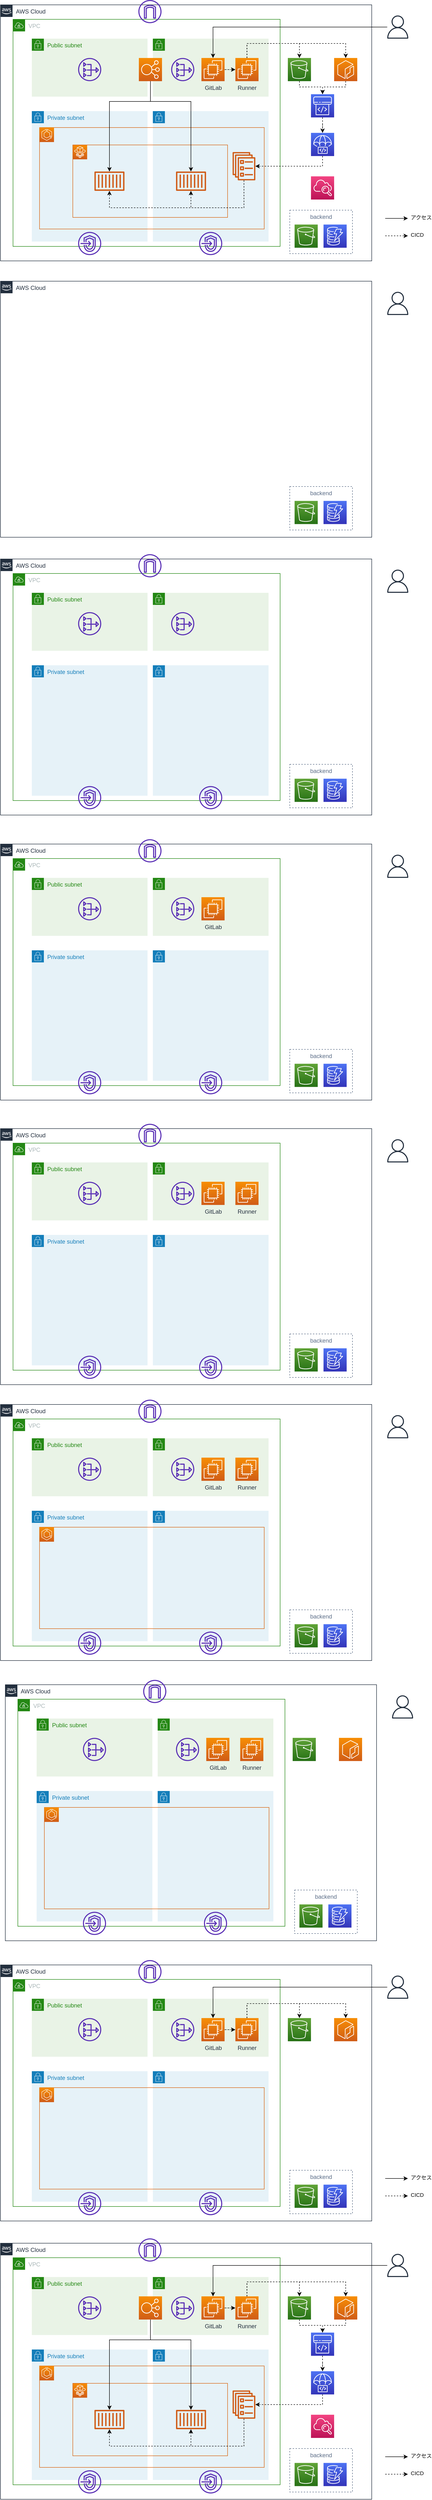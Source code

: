 <mxfile version="12.9.13" type="device"><diagram id="_UF49B7PCfFeT8J70AKn" name="AWS"><mxGraphModel dx="8600" dy="6182" grid="1" gridSize="10" guides="1" tooltips="1" connect="1" arrows="1" fold="1" page="1" pageScale="1" pageWidth="827" pageHeight="1169" math="0" shadow="0"><root><mxCell id="0"/><mxCell id="1" parent="0"/><mxCell id="LLyY363C2WJFp_gUzBj3-1" value="AWS Cloud" style="points=[[0,0],[0.25,0],[0.5,0],[0.75,0],[1,0],[1,0.25],[1,0.5],[1,0.75],[1,1],[0.75,1],[0.5,1],[0.25,1],[0,1],[0,0.75],[0,0.5],[0,0.25]];outlineConnect=0;gradientColor=none;html=1;whiteSpace=wrap;fontSize=12;fontStyle=0;shape=mxgraph.aws4.group;grIcon=mxgraph.aws4.group_aws_cloud_alt;strokeColor=#232F3E;fillColor=none;verticalAlign=top;align=left;spacingLeft=30;fontColor=#232F3E;dashed=0;" parent="1" vertex="1"><mxGeometry x="20" y="55" width="770" height="530" as="geometry"/></mxCell><mxCell id="LLyY363C2WJFp_gUzBj3-2" value="VPC" style="points=[[0,0],[0.25,0],[0.5,0],[0.75,0],[1,0],[1,0.25],[1,0.5],[1,0.75],[1,1],[0.75,1],[0.5,1],[0.25,1],[0,1],[0,0.75],[0,0.5],[0,0.25]];outlineConnect=0;gradientColor=none;html=1;whiteSpace=wrap;fontSize=12;fontStyle=0;shape=mxgraph.aws4.group;grIcon=mxgraph.aws4.group_vpc;strokeColor=#248814;fillColor=none;verticalAlign=top;align=left;spacingLeft=30;fontColor=#AAB7B8;dashed=0;" parent="1" vertex="1"><mxGeometry x="46" y="85" width="554" height="470" as="geometry"/></mxCell><mxCell id="LLyY363C2WJFp_gUzBj3-3" value="Public subnet" style="points=[[0,0],[0.25,0],[0.5,0],[0.75,0],[1,0],[1,0.25],[1,0.5],[1,0.75],[1,1],[0.75,1],[0.5,1],[0.25,1],[0,1],[0,0.75],[0,0.5],[0,0.25]];outlineConnect=0;gradientColor=none;html=1;whiteSpace=wrap;fontSize=12;fontStyle=0;shape=mxgraph.aws4.group;grIcon=mxgraph.aws4.group_security_group;grStroke=0;strokeColor=#248814;fillColor=#E9F3E6;verticalAlign=top;align=left;spacingLeft=30;fontColor=#248814;dashed=0;" parent="1" vertex="1"><mxGeometry x="85" y="125" width="240" height="120" as="geometry"/></mxCell><mxCell id="LLyY363C2WJFp_gUzBj3-4" value="" style="points=[[0,0],[0.25,0],[0.5,0],[0.75,0],[1,0],[1,0.25],[1,0.5],[1,0.75],[1,1],[0.75,1],[0.5,1],[0.25,1],[0,1],[0,0.75],[0,0.5],[0,0.25]];outlineConnect=0;gradientColor=none;html=1;whiteSpace=wrap;fontSize=12;fontStyle=0;shape=mxgraph.aws4.group;grIcon=mxgraph.aws4.group_security_group;grStroke=0;strokeColor=#248814;fillColor=#E9F3E6;verticalAlign=top;align=left;spacingLeft=30;fontColor=#248814;dashed=0;" parent="1" vertex="1"><mxGeometry x="336" y="125" width="240" height="120" as="geometry"/></mxCell><mxCell id="LLyY363C2WJFp_gUzBj3-7" value="" style="outlineConnect=0;fontColor=#232F3E;gradientColor=#F78E04;gradientDirection=north;fillColor=#D05C17;strokeColor=#ffffff;dashed=0;verticalLabelPosition=bottom;verticalAlign=top;align=center;html=1;fontSize=12;fontStyle=0;aspect=fixed;shape=mxgraph.aws4.resourceIcon;resIcon=mxgraph.aws4.elastic_load_balancing;" parent="1" vertex="1"><mxGeometry x="307" y="165" width="48" height="48" as="geometry"/></mxCell><mxCell id="TxXawb9o8Ta4LqxqmK-n-52" style="edgeStyle=orthogonalEdgeStyle;rounded=0;orthogonalLoop=1;jettySize=auto;html=1;dashed=1;" edge="1" parent="1" source="LLyY363C2WJFp_gUzBj3-8" target="LLyY363C2WJFp_gUzBj3-9"><mxGeometry relative="1" as="geometry"/></mxCell><mxCell id="LLyY363C2WJFp_gUzBj3-8" value="GitLab" style="outlineConnect=0;fontColor=#232F3E;gradientColor=#F78E04;gradientDirection=north;fillColor=#D05C17;strokeColor=#ffffff;dashed=0;verticalLabelPosition=bottom;verticalAlign=top;align=center;html=1;fontSize=12;fontStyle=0;aspect=fixed;shape=mxgraph.aws4.resourceIcon;resIcon=mxgraph.aws4.ec2;" parent="1" vertex="1"><mxGeometry x="436.8" y="165" width="48" height="48" as="geometry"/></mxCell><mxCell id="TxXawb9o8Ta4LqxqmK-n-53" style="edgeStyle=orthogonalEdgeStyle;rounded=0;orthogonalLoop=1;jettySize=auto;html=1;dashed=1;" edge="1" parent="1" source="LLyY363C2WJFp_gUzBj3-9" target="LLyY363C2WJFp_gUzBj3-19"><mxGeometry relative="1" as="geometry"><Array as="points"><mxPoint x="531" y="135"/><mxPoint x="640" y="135"/></Array></mxGeometry></mxCell><mxCell id="TxXawb9o8Ta4LqxqmK-n-54" style="edgeStyle=orthogonalEdgeStyle;rounded=0;orthogonalLoop=1;jettySize=auto;html=1;dashed=1;" edge="1" parent="1" source="LLyY363C2WJFp_gUzBj3-9" target="LLyY363C2WJFp_gUzBj3-21"><mxGeometry relative="1" as="geometry"><Array as="points"><mxPoint x="531" y="135"/><mxPoint x="736" y="135"/></Array></mxGeometry></mxCell><mxCell id="LLyY363C2WJFp_gUzBj3-9" value="Runner" style="outlineConnect=0;fontColor=#232F3E;gradientColor=#F78E04;gradientDirection=north;fillColor=#D05C17;strokeColor=#ffffff;dashed=0;verticalLabelPosition=bottom;verticalAlign=top;align=center;html=1;fontSize=12;fontStyle=0;aspect=fixed;shape=mxgraph.aws4.resourceIcon;resIcon=mxgraph.aws4.ec2;" parent="1" vertex="1"><mxGeometry x="507.2" y="165" width="48" height="48" as="geometry"/></mxCell><mxCell id="LLyY363C2WJFp_gUzBj3-10" value="" style="outlineConnect=0;fontColor=#232F3E;gradientColor=none;fillColor=#5A30B5;strokeColor=none;dashed=0;verticalLabelPosition=bottom;verticalAlign=top;align=center;html=1;fontSize=12;fontStyle=0;aspect=fixed;pointerEvents=1;shape=mxgraph.aws4.internet_gateway;" parent="1" vertex="1"><mxGeometry x="306" y="45" width="48" height="48" as="geometry"/></mxCell><mxCell id="LLyY363C2WJFp_gUzBj3-14" style="edgeStyle=orthogonalEdgeStyle;rounded=0;orthogonalLoop=1;jettySize=auto;html=1;dashed=1;" parent="1" source="LLyY363C2WJFp_gUzBj3-15" target="LLyY363C2WJFp_gUzBj3-17" edge="1"><mxGeometry relative="1" as="geometry"/></mxCell><mxCell id="LLyY363C2WJFp_gUzBj3-15" value="" style="outlineConnect=0;fontColor=#232F3E;gradientColor=#4D72F3;gradientDirection=north;fillColor=#3334B9;strokeColor=#ffffff;dashed=0;verticalLabelPosition=bottom;verticalAlign=top;align=center;html=1;fontSize=12;fontStyle=0;aspect=fixed;shape=mxgraph.aws4.resourceIcon;resIcon=mxgraph.aws4.codepipeline;flipV=0;" parent="1" vertex="1"><mxGeometry x="664" y="240" width="48" height="48" as="geometry"/></mxCell><mxCell id="LLyY363C2WJFp_gUzBj3-17" value="" style="outlineConnect=0;fontColor=#232F3E;gradientColor=#4D72F3;gradientDirection=north;fillColor=#3334B9;strokeColor=#ffffff;dashed=0;verticalLabelPosition=bottom;verticalAlign=top;align=center;html=1;fontSize=12;fontStyle=0;aspect=fixed;shape=mxgraph.aws4.resourceIcon;resIcon=mxgraph.aws4.codedeploy;flipV=0;" parent="1" vertex="1"><mxGeometry x="664" y="320" width="48" height="48" as="geometry"/></mxCell><mxCell id="LLyY363C2WJFp_gUzBj3-18" style="edgeStyle=orthogonalEdgeStyle;rounded=0;orthogonalLoop=1;jettySize=auto;html=1;dashed=1;" parent="1" source="LLyY363C2WJFp_gUzBj3-19" target="LLyY363C2WJFp_gUzBj3-15" edge="1"><mxGeometry relative="1" as="geometry"><Array as="points"><mxPoint x="640" y="225"/><mxPoint x="688" y="225"/></Array></mxGeometry></mxCell><mxCell id="LLyY363C2WJFp_gUzBj3-19" value="" style="outlineConnect=0;fontColor=#232F3E;gradientColor=#60A337;gradientDirection=north;fillColor=#277116;strokeColor=#ffffff;dashed=0;verticalLabelPosition=bottom;verticalAlign=top;align=center;html=1;fontSize=12;fontStyle=0;aspect=fixed;shape=mxgraph.aws4.resourceIcon;resIcon=mxgraph.aws4.s3;" parent="1" vertex="1"><mxGeometry x="616" y="165" width="48" height="48" as="geometry"/></mxCell><mxCell id="LLyY363C2WJFp_gUzBj3-20" style="edgeStyle=orthogonalEdgeStyle;rounded=0;orthogonalLoop=1;jettySize=auto;html=1;dashed=1;" parent="1" source="LLyY363C2WJFp_gUzBj3-21" target="LLyY363C2WJFp_gUzBj3-15" edge="1"><mxGeometry relative="1" as="geometry"><Array as="points"><mxPoint x="736" y="225"/><mxPoint x="688" y="225"/></Array></mxGeometry></mxCell><mxCell id="LLyY363C2WJFp_gUzBj3-21" value="" style="outlineConnect=0;fontColor=#232F3E;gradientColor=#F78E04;gradientDirection=north;fillColor=#D05C17;strokeColor=#ffffff;dashed=0;verticalLabelPosition=bottom;verticalAlign=top;align=center;html=1;fontSize=12;fontStyle=0;aspect=fixed;shape=mxgraph.aws4.resourceIcon;resIcon=mxgraph.aws4.ecr;flipV=0;" parent="1" vertex="1"><mxGeometry x="712" y="165" width="48" height="48" as="geometry"/></mxCell><mxCell id="LLyY363C2WJFp_gUzBj3-30" value="" style="endArrow=classic;html=1;dashed=1;" parent="1" edge="1"><mxGeometry width="50" height="50" relative="1" as="geometry"><mxPoint x="818" y="533.17" as="sourcePoint"/><mxPoint x="865" y="533.17" as="targetPoint"/></mxGeometry></mxCell><mxCell id="LLyY363C2WJFp_gUzBj3-31" value="CICD" style="edgeLabel;html=1;align=left;verticalAlign=middle;resizable=0;points=[];labelPosition=right;verticalLabelPosition=middle;" parent="LLyY363C2WJFp_gUzBj3-30" vertex="1" connectable="0"><mxGeometry x="0.422" y="2" relative="1" as="geometry"><mxPoint x="17.06" as="offset"/></mxGeometry></mxCell><mxCell id="LLyY363C2WJFp_gUzBj3-32" value="" style="endArrow=classic;html=1;" parent="1" edge="1"><mxGeometry width="50" height="50" relative="1" as="geometry"><mxPoint x="818" y="497.0" as="sourcePoint"/><mxPoint x="865" y="497.0" as="targetPoint"/></mxGeometry></mxCell><mxCell id="LLyY363C2WJFp_gUzBj3-33" value="アクセス" style="edgeLabel;html=1;align=left;verticalAlign=middle;resizable=0;points=[];labelPosition=right;verticalLabelPosition=middle;" parent="LLyY363C2WJFp_gUzBj3-32" vertex="1" connectable="0"><mxGeometry x="0.422" y="2" relative="1" as="geometry"><mxPoint x="17.06" as="offset"/></mxGeometry></mxCell><mxCell id="LLyY363C2WJFp_gUzBj3-34" value="Private subnet" style="points=[[0,0],[0.25,0],[0.5,0],[0.75,0],[1,0],[1,0.25],[1,0.5],[1,0.75],[1,1],[0.75,1],[0.5,1],[0.25,1],[0,1],[0,0.75],[0,0.5],[0,0.25]];outlineConnect=0;gradientColor=none;html=1;whiteSpace=wrap;fontSize=12;fontStyle=0;shape=mxgraph.aws4.group;grIcon=mxgraph.aws4.group_security_group;grStroke=0;strokeColor=#147EBA;fillColor=#E6F2F8;verticalAlign=top;align=left;spacingLeft=30;fontColor=#147EBA;dashed=0;" parent="1" vertex="1"><mxGeometry x="85" y="275" width="240" height="270" as="geometry"/></mxCell><mxCell id="LLyY363C2WJFp_gUzBj3-41" value="" style="points=[[0,0],[0.25,0],[0.5,0],[0.75,0],[1,0],[1,0.25],[1,0.5],[1,0.75],[1,1],[0.75,1],[0.5,1],[0.25,1],[0,1],[0,0.75],[0,0.5],[0,0.25]];outlineConnect=0;gradientColor=none;html=1;whiteSpace=wrap;fontSize=12;fontStyle=0;shape=mxgraph.aws4.group;grIcon=mxgraph.aws4.group_security_group;grStroke=0;strokeColor=#147EBA;fillColor=#E6F2F8;verticalAlign=top;align=left;spacingLeft=30;fontColor=#147EBA;dashed=0;" parent="1" vertex="1"><mxGeometry x="336" y="275" width="240" height="270" as="geometry"/></mxCell><mxCell id="LLyY363C2WJFp_gUzBj3-22" value="" style="rounded=0;whiteSpace=wrap;html=1;strokeColor=#D86613;fillColor=none;" parent="1" vertex="1"><mxGeometry x="101" y="309" width="466" height="210" as="geometry"/></mxCell><mxCell id="LLyY363C2WJFp_gUzBj3-23" value="" style="outlineConnect=0;fontColor=#232F3E;gradientColor=#F78E04;gradientDirection=north;fillColor=#D05C17;strokeColor=#ffffff;dashed=0;verticalLabelPosition=bottom;verticalAlign=top;align=center;html=1;fontSize=12;fontStyle=0;aspect=fixed;shape=mxgraph.aws4.resourceIcon;resIcon=mxgraph.aws4.ecs;" parent="1" vertex="1"><mxGeometry x="101" y="309" width="30" height="30" as="geometry"/></mxCell><mxCell id="LLyY363C2WJFp_gUzBj3-51" style="edgeStyle=orthogonalEdgeStyle;rounded=0;orthogonalLoop=1;jettySize=auto;html=1;dashed=1;" parent="1" source="LLyY363C2WJFp_gUzBj3-13" target="LLyY363C2WJFp_gUzBj3-28" edge="1"><mxGeometry relative="1" as="geometry"><Array as="points"><mxPoint x="525" y="475"/><mxPoint x="246" y="475"/></Array></mxGeometry></mxCell><mxCell id="LLyY363C2WJFp_gUzBj3-13" value="" style="outlineConnect=0;fontColor=#232F3E;gradientColor=none;fillColor=#D05C17;strokeColor=none;dashed=0;verticalLabelPosition=bottom;verticalAlign=top;align=center;html=1;fontSize=12;fontStyle=0;aspect=fixed;pointerEvents=1;shape=mxgraph.aws4.ecs_service;" parent="1" vertex="1"><mxGeometry x="501" y="359.76" width="48" height="58.48" as="geometry"/></mxCell><mxCell id="LLyY363C2WJFp_gUzBj3-25" value="" style="outlineConnect=0;fontColor=#232F3E;gradientColor=#F78E04;gradientDirection=north;fillColor=#D05C17;strokeColor=#ffffff;dashed=0;verticalLabelPosition=bottom;verticalAlign=top;align=center;html=1;fontSize=12;fontStyle=0;aspect=fixed;shape=mxgraph.aws4.resourceIcon;resIcon=mxgraph.aws4.fargate;" parent="1" vertex="1"><mxGeometry x="170" y="345" width="29.752" height="29.752" as="geometry"/></mxCell><mxCell id="LLyY363C2WJFp_gUzBj3-26" value="" style="rounded=0;whiteSpace=wrap;html=1;strokeColor=#D86613;fillColor=none;" parent="1" vertex="1"><mxGeometry x="170" y="345" width="321" height="150" as="geometry"/></mxCell><mxCell id="LLyY363C2WJFp_gUzBj3-27" style="edgeStyle=orthogonalEdgeStyle;rounded=0;orthogonalLoop=1;jettySize=auto;html=1;exitX=0.5;exitY=1;exitDx=0;exitDy=0;" parent="1" source="LLyY363C2WJFp_gUzBj3-26" target="LLyY363C2WJFp_gUzBj3-26" edge="1"><mxGeometry relative="1" as="geometry"/></mxCell><mxCell id="LLyY363C2WJFp_gUzBj3-28" value="" style="outlineConnect=0;fontColor=#232F3E;gradientColor=none;fillColor=#D05C17;strokeColor=none;dashed=0;verticalLabelPosition=bottom;verticalAlign=top;align=center;html=1;fontSize=12;fontStyle=0;aspect=fixed;pointerEvents=1;shape=mxgraph.aws4.container_1;" parent="1" vertex="1"><mxGeometry x="214.8" y="400" width="62.4" height="40" as="geometry"/></mxCell><mxCell id="LLyY363C2WJFp_gUzBj3-29" value="" style="outlineConnect=0;fontColor=#232F3E;gradientColor=none;fillColor=#D05C17;strokeColor=none;dashed=0;verticalLabelPosition=bottom;verticalAlign=top;align=center;html=1;fontSize=12;fontStyle=0;aspect=fixed;pointerEvents=1;shape=mxgraph.aws4.container_1;" parent="1" vertex="1"><mxGeometry x="384" y="400" width="62.4" height="40" as="geometry"/></mxCell><mxCell id="LLyY363C2WJFp_gUzBj3-47" style="edgeStyle=orthogonalEdgeStyle;rounded=0;orthogonalLoop=1;jettySize=auto;html=1;dashed=1;" parent="1" source="LLyY363C2WJFp_gUzBj3-17" target="LLyY363C2WJFp_gUzBj3-13" edge="1"><mxGeometry relative="1" as="geometry"><Array as="points"><mxPoint x="688" y="389"/></Array></mxGeometry></mxCell><mxCell id="LLyY363C2WJFp_gUzBj3-50" style="edgeStyle=orthogonalEdgeStyle;rounded=0;orthogonalLoop=1;jettySize=auto;html=1;dashed=1;" parent="1" source="LLyY363C2WJFp_gUzBj3-13" target="LLyY363C2WJFp_gUzBj3-29" edge="1"><mxGeometry relative="1" as="geometry"><Array as="points"><mxPoint x="525" y="475"/><mxPoint x="415" y="475"/></Array></mxGeometry></mxCell><mxCell id="LLyY363C2WJFp_gUzBj3-48" style="edgeStyle=orthogonalEdgeStyle;rounded=0;orthogonalLoop=1;jettySize=auto;html=1;" parent="1" source="LLyY363C2WJFp_gUzBj3-7" target="LLyY363C2WJFp_gUzBj3-28" edge="1"><mxGeometry relative="1" as="geometry"><Array as="points"><mxPoint x="331" y="255"/><mxPoint x="246" y="255"/></Array></mxGeometry></mxCell><mxCell id="LLyY363C2WJFp_gUzBj3-49" style="edgeStyle=orthogonalEdgeStyle;rounded=0;orthogonalLoop=1;jettySize=auto;html=1;" parent="1" source="LLyY363C2WJFp_gUzBj3-7" target="LLyY363C2WJFp_gUzBj3-29" edge="1"><mxGeometry relative="1" as="geometry"><Array as="points"><mxPoint x="331" y="255"/><mxPoint x="415" y="255"/></Array></mxGeometry></mxCell><mxCell id="LLyY363C2WJFp_gUzBj3-52" value="" style="outlineConnect=0;fontColor=#232F3E;gradientColor=none;fillColor=#5A30B5;strokeColor=none;dashed=0;verticalLabelPosition=bottom;verticalAlign=top;align=center;html=1;fontSize=12;fontStyle=0;aspect=fixed;pointerEvents=1;shape=mxgraph.aws4.nat_gateway;" parent="1" vertex="1"><mxGeometry x="181" y="165" width="48" height="48" as="geometry"/></mxCell><mxCell id="l-TxVlmk2jZ7Bgh0CplZ-1" value="" style="outlineConnect=0;fontColor=#232F3E;gradientColor=none;fillColor=#5A30B5;strokeColor=none;dashed=0;verticalLabelPosition=bottom;verticalAlign=top;align=center;html=1;fontSize=12;fontStyle=0;aspect=fixed;pointerEvents=1;shape=mxgraph.aws4.endpoints;" parent="1" vertex="1"><mxGeometry x="181" y="525" width="48" height="48" as="geometry"/></mxCell><mxCell id="l-TxVlmk2jZ7Bgh0CplZ-2" value="" style="outlineConnect=0;fontColor=#232F3E;gradientColor=none;fillColor=#5A30B5;strokeColor=none;dashed=0;verticalLabelPosition=bottom;verticalAlign=top;align=center;html=1;fontSize=12;fontStyle=0;aspect=fixed;pointerEvents=1;shape=mxgraph.aws4.endpoints;" parent="1" vertex="1"><mxGeometry x="432" y="525" width="48" height="48" as="geometry"/></mxCell><mxCell id="l-TxVlmk2jZ7Bgh0CplZ-3" value="" style="outlineConnect=0;fontColor=#232F3E;gradientColor=#F34482;gradientDirection=north;fillColor=#BC1356;strokeColor=#ffffff;dashed=0;verticalLabelPosition=bottom;verticalAlign=top;align=center;html=1;fontSize=12;fontStyle=0;aspect=fixed;shape=mxgraph.aws4.resourceIcon;resIcon=mxgraph.aws4.cloudwatch;flipV=0;" parent="1" vertex="1"><mxGeometry x="664" y="410" width="48" height="48" as="geometry"/></mxCell><mxCell id="o-7VTJ_9p1CXtg3LVlii-1" value="" style="outlineConnect=0;fontColor=#232F3E;gradientColor=none;fillColor=#5A30B5;strokeColor=none;dashed=0;verticalLabelPosition=bottom;verticalAlign=top;align=center;html=1;fontSize=12;fontStyle=0;aspect=fixed;pointerEvents=1;shape=mxgraph.aws4.nat_gateway;" parent="1" vertex="1"><mxGeometry x="374" y="165" width="48" height="48" as="geometry"/></mxCell><mxCell id="TxXawb9o8Ta4LqxqmK-n-3" style="edgeStyle=orthogonalEdgeStyle;rounded=0;orthogonalLoop=1;jettySize=auto;html=1;" edge="1" parent="1" source="TxXawb9o8Ta4LqxqmK-n-1" target="LLyY363C2WJFp_gUzBj3-8"><mxGeometry relative="1" as="geometry"><mxPoint x="860.0" y="99" as="targetPoint"/></mxGeometry></mxCell><mxCell id="TxXawb9o8Ta4LqxqmK-n-1" value="" style="outlineConnect=0;fontColor=#232F3E;gradientColor=none;fillColor=#232F3E;strokeColor=none;dashed=0;verticalLabelPosition=bottom;verticalAlign=top;align=center;html=1;fontSize=12;fontStyle=0;aspect=fixed;pointerEvents=1;shape=mxgraph.aws4.user;" vertex="1" parent="1"><mxGeometry x="820" y="77" width="48" height="48" as="geometry"/></mxCell><mxCell id="TxXawb9o8Ta4LqxqmK-n-412" value="" style="group" vertex="1" connectable="0" parent="1"><mxGeometry x="620" y="480" width="130" height="90" as="geometry"/></mxCell><mxCell id="TxXawb9o8Ta4LqxqmK-n-409" value="" style="outlineConnect=0;fontColor=#232F3E;gradientColor=#4D72F3;gradientDirection=north;fillColor=#3334B9;strokeColor=#ffffff;dashed=0;verticalLabelPosition=bottom;verticalAlign=top;align=center;html=1;fontSize=12;fontStyle=0;aspect=fixed;shape=mxgraph.aws4.resourceIcon;resIcon=mxgraph.aws4.dynamodb;" vertex="1" parent="TxXawb9o8Ta4LqxqmK-n-412"><mxGeometry x="70" y="29.76" width="48" height="48" as="geometry"/></mxCell><mxCell id="TxXawb9o8Ta4LqxqmK-n-410" value="" style="outlineConnect=0;fontColor=#232F3E;gradientColor=#60A337;gradientDirection=north;fillColor=#277116;strokeColor=#ffffff;dashed=0;verticalLabelPosition=bottom;verticalAlign=top;align=center;html=1;fontSize=12;fontStyle=0;aspect=fixed;shape=mxgraph.aws4.resourceIcon;resIcon=mxgraph.aws4.s3;" vertex="1" parent="TxXawb9o8Ta4LqxqmK-n-412"><mxGeometry x="10" y="29.76" width="48" height="48" as="geometry"/></mxCell><mxCell id="TxXawb9o8Ta4LqxqmK-n-411" value="backend" style="fillColor=none;strokeColor=#5A6C86;dashed=1;verticalAlign=top;fontStyle=0;fontColor=#5A6C86;" vertex="1" parent="TxXawb9o8Ta4LqxqmK-n-412"><mxGeometry width="130" height="90" as="geometry"/></mxCell><mxCell id="TxXawb9o8Ta4LqxqmK-n-413" value="AWS Cloud" style="points=[[0,0],[0.25,0],[0.5,0],[0.75,0],[1,0],[1,0.25],[1,0.5],[1,0.75],[1,1],[0.75,1],[0.5,1],[0.25,1],[0,1],[0,0.75],[0,0.5],[0,0.25]];outlineConnect=0;gradientColor=none;html=1;whiteSpace=wrap;fontSize=12;fontStyle=0;shape=mxgraph.aws4.group;grIcon=mxgraph.aws4.group_aws_cloud_alt;strokeColor=#232F3E;fillColor=none;verticalAlign=top;align=left;spacingLeft=30;fontColor=#232F3E;dashed=0;" vertex="1" parent="1"><mxGeometry x="20" y="4688" width="770" height="530" as="geometry"/></mxCell><mxCell id="TxXawb9o8Ta4LqxqmK-n-414" value="VPC" style="points=[[0,0],[0.25,0],[0.5,0],[0.75,0],[1,0],[1,0.25],[1,0.5],[1,0.75],[1,1],[0.75,1],[0.5,1],[0.25,1],[0,1],[0,0.75],[0,0.5],[0,0.25]];outlineConnect=0;gradientColor=none;html=1;whiteSpace=wrap;fontSize=12;fontStyle=0;shape=mxgraph.aws4.group;grIcon=mxgraph.aws4.group_vpc;strokeColor=#248814;fillColor=none;verticalAlign=top;align=left;spacingLeft=30;fontColor=#AAB7B8;dashed=0;" vertex="1" parent="1"><mxGeometry x="46" y="4718" width="554" height="470" as="geometry"/></mxCell><mxCell id="TxXawb9o8Ta4LqxqmK-n-415" value="Public subnet" style="points=[[0,0],[0.25,0],[0.5,0],[0.75,0],[1,0],[1,0.25],[1,0.5],[1,0.75],[1,1],[0.75,1],[0.5,1],[0.25,1],[0,1],[0,0.75],[0,0.5],[0,0.25]];outlineConnect=0;gradientColor=none;html=1;whiteSpace=wrap;fontSize=12;fontStyle=0;shape=mxgraph.aws4.group;grIcon=mxgraph.aws4.group_security_group;grStroke=0;strokeColor=#248814;fillColor=#E9F3E6;verticalAlign=top;align=left;spacingLeft=30;fontColor=#248814;dashed=0;" vertex="1" parent="1"><mxGeometry x="85" y="4758" width="240" height="120" as="geometry"/></mxCell><mxCell id="TxXawb9o8Ta4LqxqmK-n-416" value="" style="points=[[0,0],[0.25,0],[0.5,0],[0.75,0],[1,0],[1,0.25],[1,0.5],[1,0.75],[1,1],[0.75,1],[0.5,1],[0.25,1],[0,1],[0,0.75],[0,0.5],[0,0.25]];outlineConnect=0;gradientColor=none;html=1;whiteSpace=wrap;fontSize=12;fontStyle=0;shape=mxgraph.aws4.group;grIcon=mxgraph.aws4.group_security_group;grStroke=0;strokeColor=#248814;fillColor=#E9F3E6;verticalAlign=top;align=left;spacingLeft=30;fontColor=#248814;dashed=0;" vertex="1" parent="1"><mxGeometry x="336" y="4758" width="240" height="120" as="geometry"/></mxCell><mxCell id="TxXawb9o8Ta4LqxqmK-n-417" value="" style="outlineConnect=0;fontColor=#232F3E;gradientColor=#F78E04;gradientDirection=north;fillColor=#D05C17;strokeColor=#ffffff;dashed=0;verticalLabelPosition=bottom;verticalAlign=top;align=center;html=1;fontSize=12;fontStyle=0;aspect=fixed;shape=mxgraph.aws4.resourceIcon;resIcon=mxgraph.aws4.elastic_load_balancing;" vertex="1" parent="1"><mxGeometry x="307" y="4798" width="48" height="48" as="geometry"/></mxCell><mxCell id="TxXawb9o8Ta4LqxqmK-n-418" style="edgeStyle=orthogonalEdgeStyle;rounded=0;orthogonalLoop=1;jettySize=auto;html=1;dashed=1;" edge="1" parent="1" source="TxXawb9o8Ta4LqxqmK-n-419" target="TxXawb9o8Ta4LqxqmK-n-422"><mxGeometry relative="1" as="geometry"/></mxCell><mxCell id="TxXawb9o8Ta4LqxqmK-n-419" value="GitLab" style="outlineConnect=0;fontColor=#232F3E;gradientColor=#F78E04;gradientDirection=north;fillColor=#D05C17;strokeColor=#ffffff;dashed=0;verticalLabelPosition=bottom;verticalAlign=top;align=center;html=1;fontSize=12;fontStyle=0;aspect=fixed;shape=mxgraph.aws4.resourceIcon;resIcon=mxgraph.aws4.ec2;" vertex="1" parent="1"><mxGeometry x="436.8" y="4798" width="48" height="48" as="geometry"/></mxCell><mxCell id="TxXawb9o8Ta4LqxqmK-n-420" style="edgeStyle=orthogonalEdgeStyle;rounded=0;orthogonalLoop=1;jettySize=auto;html=1;dashed=1;" edge="1" parent="1" source="TxXawb9o8Ta4LqxqmK-n-422" target="TxXawb9o8Ta4LqxqmK-n-428"><mxGeometry relative="1" as="geometry"><Array as="points"><mxPoint x="531" y="4768"/><mxPoint x="640" y="4768"/></Array></mxGeometry></mxCell><mxCell id="TxXawb9o8Ta4LqxqmK-n-421" style="edgeStyle=orthogonalEdgeStyle;rounded=0;orthogonalLoop=1;jettySize=auto;html=1;dashed=1;" edge="1" parent="1" source="TxXawb9o8Ta4LqxqmK-n-422" target="TxXawb9o8Ta4LqxqmK-n-430"><mxGeometry relative="1" as="geometry"><Array as="points"><mxPoint x="531" y="4768"/><mxPoint x="736" y="4768"/></Array></mxGeometry></mxCell><mxCell id="TxXawb9o8Ta4LqxqmK-n-422" value="Runner" style="outlineConnect=0;fontColor=#232F3E;gradientColor=#F78E04;gradientDirection=north;fillColor=#D05C17;strokeColor=#ffffff;dashed=0;verticalLabelPosition=bottom;verticalAlign=top;align=center;html=1;fontSize=12;fontStyle=0;aspect=fixed;shape=mxgraph.aws4.resourceIcon;resIcon=mxgraph.aws4.ec2;" vertex="1" parent="1"><mxGeometry x="507.2" y="4798" width="48" height="48" as="geometry"/></mxCell><mxCell id="TxXawb9o8Ta4LqxqmK-n-423" value="" style="outlineConnect=0;fontColor=#232F3E;gradientColor=none;fillColor=#5A30B5;strokeColor=none;dashed=0;verticalLabelPosition=bottom;verticalAlign=top;align=center;html=1;fontSize=12;fontStyle=0;aspect=fixed;pointerEvents=1;shape=mxgraph.aws4.internet_gateway;" vertex="1" parent="1"><mxGeometry x="306" y="4678" width="48" height="48" as="geometry"/></mxCell><mxCell id="TxXawb9o8Ta4LqxqmK-n-424" style="edgeStyle=orthogonalEdgeStyle;rounded=0;orthogonalLoop=1;jettySize=auto;html=1;dashed=1;" edge="1" parent="1" source="TxXawb9o8Ta4LqxqmK-n-425" target="TxXawb9o8Ta4LqxqmK-n-426"><mxGeometry relative="1" as="geometry"/></mxCell><mxCell id="TxXawb9o8Ta4LqxqmK-n-425" value="" style="outlineConnect=0;fontColor=#232F3E;gradientColor=#4D72F3;gradientDirection=north;fillColor=#3334B9;strokeColor=#ffffff;dashed=0;verticalLabelPosition=bottom;verticalAlign=top;align=center;html=1;fontSize=12;fontStyle=0;aspect=fixed;shape=mxgraph.aws4.resourceIcon;resIcon=mxgraph.aws4.codepipeline;flipV=0;" vertex="1" parent="1"><mxGeometry x="664" y="4873" width="48" height="48" as="geometry"/></mxCell><mxCell id="TxXawb9o8Ta4LqxqmK-n-426" value="" style="outlineConnect=0;fontColor=#232F3E;gradientColor=#4D72F3;gradientDirection=north;fillColor=#3334B9;strokeColor=#ffffff;dashed=0;verticalLabelPosition=bottom;verticalAlign=top;align=center;html=1;fontSize=12;fontStyle=0;aspect=fixed;shape=mxgraph.aws4.resourceIcon;resIcon=mxgraph.aws4.codedeploy;flipV=0;" vertex="1" parent="1"><mxGeometry x="664" y="4953" width="48" height="48" as="geometry"/></mxCell><mxCell id="TxXawb9o8Ta4LqxqmK-n-427" style="edgeStyle=orthogonalEdgeStyle;rounded=0;orthogonalLoop=1;jettySize=auto;html=1;dashed=1;" edge="1" parent="1" source="TxXawb9o8Ta4LqxqmK-n-428" target="TxXawb9o8Ta4LqxqmK-n-425"><mxGeometry relative="1" as="geometry"><Array as="points"><mxPoint x="640" y="4858"/><mxPoint x="688" y="4858"/></Array></mxGeometry></mxCell><mxCell id="TxXawb9o8Ta4LqxqmK-n-428" value="" style="outlineConnect=0;fontColor=#232F3E;gradientColor=#60A337;gradientDirection=north;fillColor=#277116;strokeColor=#ffffff;dashed=0;verticalLabelPosition=bottom;verticalAlign=top;align=center;html=1;fontSize=12;fontStyle=0;aspect=fixed;shape=mxgraph.aws4.resourceIcon;resIcon=mxgraph.aws4.s3;" vertex="1" parent="1"><mxGeometry x="616" y="4798" width="48" height="48" as="geometry"/></mxCell><mxCell id="TxXawb9o8Ta4LqxqmK-n-429" style="edgeStyle=orthogonalEdgeStyle;rounded=0;orthogonalLoop=1;jettySize=auto;html=1;dashed=1;" edge="1" parent="1" source="TxXawb9o8Ta4LqxqmK-n-430" target="TxXawb9o8Ta4LqxqmK-n-425"><mxGeometry relative="1" as="geometry"><Array as="points"><mxPoint x="736" y="4858"/><mxPoint x="688" y="4858"/></Array></mxGeometry></mxCell><mxCell id="TxXawb9o8Ta4LqxqmK-n-430" value="" style="outlineConnect=0;fontColor=#232F3E;gradientColor=#F78E04;gradientDirection=north;fillColor=#D05C17;strokeColor=#ffffff;dashed=0;verticalLabelPosition=bottom;verticalAlign=top;align=center;html=1;fontSize=12;fontStyle=0;aspect=fixed;shape=mxgraph.aws4.resourceIcon;resIcon=mxgraph.aws4.ecr;flipV=0;" vertex="1" parent="1"><mxGeometry x="712" y="4798" width="48" height="48" as="geometry"/></mxCell><mxCell id="TxXawb9o8Ta4LqxqmK-n-431" value="" style="endArrow=classic;html=1;dashed=1;" edge="1" parent="1"><mxGeometry width="50" height="50" relative="1" as="geometry"><mxPoint x="818" y="5166.17" as="sourcePoint"/><mxPoint x="865" y="5166.17" as="targetPoint"/></mxGeometry></mxCell><mxCell id="TxXawb9o8Ta4LqxqmK-n-432" value="CICD" style="edgeLabel;html=1;align=left;verticalAlign=middle;resizable=0;points=[];labelPosition=right;verticalLabelPosition=middle;" vertex="1" connectable="0" parent="TxXawb9o8Ta4LqxqmK-n-431"><mxGeometry x="0.422" y="2" relative="1" as="geometry"><mxPoint x="17.06" as="offset"/></mxGeometry></mxCell><mxCell id="TxXawb9o8Ta4LqxqmK-n-433" value="" style="endArrow=classic;html=1;" edge="1" parent="1"><mxGeometry width="50" height="50" relative="1" as="geometry"><mxPoint x="818" y="5130" as="sourcePoint"/><mxPoint x="865" y="5130" as="targetPoint"/></mxGeometry></mxCell><mxCell id="TxXawb9o8Ta4LqxqmK-n-434" value="アクセス" style="edgeLabel;html=1;align=left;verticalAlign=middle;resizable=0;points=[];labelPosition=right;verticalLabelPosition=middle;" vertex="1" connectable="0" parent="TxXawb9o8Ta4LqxqmK-n-433"><mxGeometry x="0.422" y="2" relative="1" as="geometry"><mxPoint x="17.06" as="offset"/></mxGeometry></mxCell><mxCell id="TxXawb9o8Ta4LqxqmK-n-435" value="Private subnet" style="points=[[0,0],[0.25,0],[0.5,0],[0.75,0],[1,0],[1,0.25],[1,0.5],[1,0.75],[1,1],[0.75,1],[0.5,1],[0.25,1],[0,1],[0,0.75],[0,0.5],[0,0.25]];outlineConnect=0;gradientColor=none;html=1;whiteSpace=wrap;fontSize=12;fontStyle=0;shape=mxgraph.aws4.group;grIcon=mxgraph.aws4.group_security_group;grStroke=0;strokeColor=#147EBA;fillColor=#E6F2F8;verticalAlign=top;align=left;spacingLeft=30;fontColor=#147EBA;dashed=0;" vertex="1" parent="1"><mxGeometry x="85" y="4908" width="240" height="270" as="geometry"/></mxCell><mxCell id="TxXawb9o8Ta4LqxqmK-n-436" value="" style="points=[[0,0],[0.25,0],[0.5,0],[0.75,0],[1,0],[1,0.25],[1,0.5],[1,0.75],[1,1],[0.75,1],[0.5,1],[0.25,1],[0,1],[0,0.75],[0,0.5],[0,0.25]];outlineConnect=0;gradientColor=none;html=1;whiteSpace=wrap;fontSize=12;fontStyle=0;shape=mxgraph.aws4.group;grIcon=mxgraph.aws4.group_security_group;grStroke=0;strokeColor=#147EBA;fillColor=#E6F2F8;verticalAlign=top;align=left;spacingLeft=30;fontColor=#147EBA;dashed=0;" vertex="1" parent="1"><mxGeometry x="336" y="4908" width="240" height="270" as="geometry"/></mxCell><mxCell id="TxXawb9o8Ta4LqxqmK-n-437" value="" style="rounded=0;whiteSpace=wrap;html=1;strokeColor=#D86613;fillColor=none;" vertex="1" parent="1"><mxGeometry x="101" y="4942" width="466" height="210" as="geometry"/></mxCell><mxCell id="TxXawb9o8Ta4LqxqmK-n-438" value="" style="outlineConnect=0;fontColor=#232F3E;gradientColor=#F78E04;gradientDirection=north;fillColor=#D05C17;strokeColor=#ffffff;dashed=0;verticalLabelPosition=bottom;verticalAlign=top;align=center;html=1;fontSize=12;fontStyle=0;aspect=fixed;shape=mxgraph.aws4.resourceIcon;resIcon=mxgraph.aws4.ecs;" vertex="1" parent="1"><mxGeometry x="101" y="4942" width="30" height="30" as="geometry"/></mxCell><mxCell id="TxXawb9o8Ta4LqxqmK-n-439" style="edgeStyle=orthogonalEdgeStyle;rounded=0;orthogonalLoop=1;jettySize=auto;html=1;dashed=1;" edge="1" parent="1" source="TxXawb9o8Ta4LqxqmK-n-440" target="TxXawb9o8Ta4LqxqmK-n-444"><mxGeometry relative="1" as="geometry"><Array as="points"><mxPoint x="525" y="5108"/><mxPoint x="246" y="5108"/></Array></mxGeometry></mxCell><mxCell id="TxXawb9o8Ta4LqxqmK-n-440" value="" style="outlineConnect=0;fontColor=#232F3E;gradientColor=none;fillColor=#D05C17;strokeColor=none;dashed=0;verticalLabelPosition=bottom;verticalAlign=top;align=center;html=1;fontSize=12;fontStyle=0;aspect=fixed;pointerEvents=1;shape=mxgraph.aws4.ecs_service;" vertex="1" parent="1"><mxGeometry x="501" y="4992.76" width="48" height="58.48" as="geometry"/></mxCell><mxCell id="TxXawb9o8Ta4LqxqmK-n-441" value="" style="outlineConnect=0;fontColor=#232F3E;gradientColor=#F78E04;gradientDirection=north;fillColor=#D05C17;strokeColor=#ffffff;dashed=0;verticalLabelPosition=bottom;verticalAlign=top;align=center;html=1;fontSize=12;fontStyle=0;aspect=fixed;shape=mxgraph.aws4.resourceIcon;resIcon=mxgraph.aws4.fargate;" vertex="1" parent="1"><mxGeometry x="170" y="4978" width="29.752" height="29.752" as="geometry"/></mxCell><mxCell id="TxXawb9o8Ta4LqxqmK-n-442" value="" style="rounded=0;whiteSpace=wrap;html=1;strokeColor=#D86613;fillColor=none;" vertex="1" parent="1"><mxGeometry x="170" y="4978" width="321" height="150" as="geometry"/></mxCell><mxCell id="TxXawb9o8Ta4LqxqmK-n-443" style="edgeStyle=orthogonalEdgeStyle;rounded=0;orthogonalLoop=1;jettySize=auto;html=1;exitX=0.5;exitY=1;exitDx=0;exitDy=0;" edge="1" parent="1" source="TxXawb9o8Ta4LqxqmK-n-442" target="TxXawb9o8Ta4LqxqmK-n-442"><mxGeometry relative="1" as="geometry"/></mxCell><mxCell id="TxXawb9o8Ta4LqxqmK-n-444" value="" style="outlineConnect=0;fontColor=#232F3E;gradientColor=none;fillColor=#D05C17;strokeColor=none;dashed=0;verticalLabelPosition=bottom;verticalAlign=top;align=center;html=1;fontSize=12;fontStyle=0;aspect=fixed;pointerEvents=1;shape=mxgraph.aws4.container_1;" vertex="1" parent="1"><mxGeometry x="214.8" y="5033" width="62.4" height="40" as="geometry"/></mxCell><mxCell id="TxXawb9o8Ta4LqxqmK-n-445" value="" style="outlineConnect=0;fontColor=#232F3E;gradientColor=none;fillColor=#D05C17;strokeColor=none;dashed=0;verticalLabelPosition=bottom;verticalAlign=top;align=center;html=1;fontSize=12;fontStyle=0;aspect=fixed;pointerEvents=1;shape=mxgraph.aws4.container_1;" vertex="1" parent="1"><mxGeometry x="384" y="5033" width="62.4" height="40" as="geometry"/></mxCell><mxCell id="TxXawb9o8Ta4LqxqmK-n-446" style="edgeStyle=orthogonalEdgeStyle;rounded=0;orthogonalLoop=1;jettySize=auto;html=1;dashed=1;" edge="1" parent="1" source="TxXawb9o8Ta4LqxqmK-n-426" target="TxXawb9o8Ta4LqxqmK-n-440"><mxGeometry relative="1" as="geometry"><Array as="points"><mxPoint x="688" y="5022"/></Array></mxGeometry></mxCell><mxCell id="TxXawb9o8Ta4LqxqmK-n-447" style="edgeStyle=orthogonalEdgeStyle;rounded=0;orthogonalLoop=1;jettySize=auto;html=1;dashed=1;" edge="1" parent="1" source="TxXawb9o8Ta4LqxqmK-n-440" target="TxXawb9o8Ta4LqxqmK-n-445"><mxGeometry relative="1" as="geometry"><Array as="points"><mxPoint x="525" y="5108"/><mxPoint x="415" y="5108"/></Array></mxGeometry></mxCell><mxCell id="TxXawb9o8Ta4LqxqmK-n-448" style="edgeStyle=orthogonalEdgeStyle;rounded=0;orthogonalLoop=1;jettySize=auto;html=1;" edge="1" parent="1" source="TxXawb9o8Ta4LqxqmK-n-417" target="TxXawb9o8Ta4LqxqmK-n-444"><mxGeometry relative="1" as="geometry"><Array as="points"><mxPoint x="331" y="4888"/><mxPoint x="246" y="4888"/></Array></mxGeometry></mxCell><mxCell id="TxXawb9o8Ta4LqxqmK-n-449" style="edgeStyle=orthogonalEdgeStyle;rounded=0;orthogonalLoop=1;jettySize=auto;html=1;" edge="1" parent="1" source="TxXawb9o8Ta4LqxqmK-n-417" target="TxXawb9o8Ta4LqxqmK-n-445"><mxGeometry relative="1" as="geometry"><Array as="points"><mxPoint x="331" y="4888"/><mxPoint x="415" y="4888"/></Array></mxGeometry></mxCell><mxCell id="TxXawb9o8Ta4LqxqmK-n-450" value="" style="outlineConnect=0;fontColor=#232F3E;gradientColor=none;fillColor=#5A30B5;strokeColor=none;dashed=0;verticalLabelPosition=bottom;verticalAlign=top;align=center;html=1;fontSize=12;fontStyle=0;aspect=fixed;pointerEvents=1;shape=mxgraph.aws4.nat_gateway;" vertex="1" parent="1"><mxGeometry x="181" y="4798" width="48" height="48" as="geometry"/></mxCell><mxCell id="TxXawb9o8Ta4LqxqmK-n-451" value="" style="outlineConnect=0;fontColor=#232F3E;gradientColor=none;fillColor=#5A30B5;strokeColor=none;dashed=0;verticalLabelPosition=bottom;verticalAlign=top;align=center;html=1;fontSize=12;fontStyle=0;aspect=fixed;pointerEvents=1;shape=mxgraph.aws4.endpoints;" vertex="1" parent="1"><mxGeometry x="181" y="5158" width="48" height="48" as="geometry"/></mxCell><mxCell id="TxXawb9o8Ta4LqxqmK-n-452" value="" style="outlineConnect=0;fontColor=#232F3E;gradientColor=none;fillColor=#5A30B5;strokeColor=none;dashed=0;verticalLabelPosition=bottom;verticalAlign=top;align=center;html=1;fontSize=12;fontStyle=0;aspect=fixed;pointerEvents=1;shape=mxgraph.aws4.endpoints;" vertex="1" parent="1"><mxGeometry x="432" y="5158" width="48" height="48" as="geometry"/></mxCell><mxCell id="TxXawb9o8Ta4LqxqmK-n-453" value="" style="outlineConnect=0;fontColor=#232F3E;gradientColor=#F34482;gradientDirection=north;fillColor=#BC1356;strokeColor=#ffffff;dashed=0;verticalLabelPosition=bottom;verticalAlign=top;align=center;html=1;fontSize=12;fontStyle=0;aspect=fixed;shape=mxgraph.aws4.resourceIcon;resIcon=mxgraph.aws4.cloudwatch;flipV=0;" vertex="1" parent="1"><mxGeometry x="664" y="5043" width="48" height="48" as="geometry"/></mxCell><mxCell id="TxXawb9o8Ta4LqxqmK-n-454" value="" style="outlineConnect=0;fontColor=#232F3E;gradientColor=none;fillColor=#5A30B5;strokeColor=none;dashed=0;verticalLabelPosition=bottom;verticalAlign=top;align=center;html=1;fontSize=12;fontStyle=0;aspect=fixed;pointerEvents=1;shape=mxgraph.aws4.nat_gateway;" vertex="1" parent="1"><mxGeometry x="374" y="4798" width="48" height="48" as="geometry"/></mxCell><mxCell id="TxXawb9o8Ta4LqxqmK-n-455" style="edgeStyle=orthogonalEdgeStyle;rounded=0;orthogonalLoop=1;jettySize=auto;html=1;" edge="1" parent="1" source="TxXawb9o8Ta4LqxqmK-n-456" target="TxXawb9o8Ta4LqxqmK-n-419"><mxGeometry relative="1" as="geometry"><mxPoint x="860.0" y="4732" as="targetPoint"/></mxGeometry></mxCell><mxCell id="TxXawb9o8Ta4LqxqmK-n-456" value="" style="outlineConnect=0;fontColor=#232F3E;gradientColor=none;fillColor=#232F3E;strokeColor=none;dashed=0;verticalLabelPosition=bottom;verticalAlign=top;align=center;html=1;fontSize=12;fontStyle=0;aspect=fixed;pointerEvents=1;shape=mxgraph.aws4.user;" vertex="1" parent="1"><mxGeometry x="820" y="4710" width="48" height="48" as="geometry"/></mxCell><mxCell id="TxXawb9o8Ta4LqxqmK-n-457" value="" style="group" vertex="1" connectable="0" parent="1"><mxGeometry x="620" y="5113" width="130" height="90" as="geometry"/></mxCell><mxCell id="TxXawb9o8Ta4LqxqmK-n-458" value="" style="outlineConnect=0;fontColor=#232F3E;gradientColor=#4D72F3;gradientDirection=north;fillColor=#3334B9;strokeColor=#ffffff;dashed=0;verticalLabelPosition=bottom;verticalAlign=top;align=center;html=1;fontSize=12;fontStyle=0;aspect=fixed;shape=mxgraph.aws4.resourceIcon;resIcon=mxgraph.aws4.dynamodb;" vertex="1" parent="TxXawb9o8Ta4LqxqmK-n-457"><mxGeometry x="70" y="29.76" width="48" height="48" as="geometry"/></mxCell><mxCell id="TxXawb9o8Ta4LqxqmK-n-459" value="" style="outlineConnect=0;fontColor=#232F3E;gradientColor=#60A337;gradientDirection=north;fillColor=#277116;strokeColor=#ffffff;dashed=0;verticalLabelPosition=bottom;verticalAlign=top;align=center;html=1;fontSize=12;fontStyle=0;aspect=fixed;shape=mxgraph.aws4.resourceIcon;resIcon=mxgraph.aws4.s3;" vertex="1" parent="TxXawb9o8Ta4LqxqmK-n-457"><mxGeometry x="10" y="29.76" width="48" height="48" as="geometry"/></mxCell><mxCell id="TxXawb9o8Ta4LqxqmK-n-460" value="backend" style="fillColor=none;strokeColor=#5A6C86;dashed=1;verticalAlign=top;fontStyle=0;fontColor=#5A6C86;" vertex="1" parent="TxXawb9o8Ta4LqxqmK-n-457"><mxGeometry width="130" height="90" as="geometry"/></mxCell><mxCell id="TxXawb9o8Ta4LqxqmK-n-509" value="AWS Cloud" style="points=[[0,0],[0.25,0],[0.5,0],[0.75,0],[1,0],[1,0.25],[1,0.5],[1,0.75],[1,1],[0.75,1],[0.5,1],[0.25,1],[0,1],[0,0.75],[0,0.5],[0,0.25]];outlineConnect=0;gradientColor=none;html=1;whiteSpace=wrap;fontSize=12;fontStyle=0;shape=mxgraph.aws4.group;grIcon=mxgraph.aws4.group_aws_cloud_alt;strokeColor=#232F3E;fillColor=none;verticalAlign=top;align=left;spacingLeft=30;fontColor=#232F3E;dashed=0;" vertex="1" parent="1"><mxGeometry x="30" y="3532" width="770" height="530" as="geometry"/></mxCell><mxCell id="TxXawb9o8Ta4LqxqmK-n-510" value="VPC" style="points=[[0,0],[0.25,0],[0.5,0],[0.75,0],[1,0],[1,0.25],[1,0.5],[1,0.75],[1,1],[0.75,1],[0.5,1],[0.25,1],[0,1],[0,0.75],[0,0.5],[0,0.25]];outlineConnect=0;gradientColor=none;html=1;whiteSpace=wrap;fontSize=12;fontStyle=0;shape=mxgraph.aws4.group;grIcon=mxgraph.aws4.group_vpc;strokeColor=#248814;fillColor=none;verticalAlign=top;align=left;spacingLeft=30;fontColor=#AAB7B8;dashed=0;" vertex="1" parent="1"><mxGeometry x="56" y="3562" width="554" height="470" as="geometry"/></mxCell><mxCell id="TxXawb9o8Ta4LqxqmK-n-511" value="Public subnet" style="points=[[0,0],[0.25,0],[0.5,0],[0.75,0],[1,0],[1,0.25],[1,0.5],[1,0.75],[1,1],[0.75,1],[0.5,1],[0.25,1],[0,1],[0,0.75],[0,0.5],[0,0.25]];outlineConnect=0;gradientColor=none;html=1;whiteSpace=wrap;fontSize=12;fontStyle=0;shape=mxgraph.aws4.group;grIcon=mxgraph.aws4.group_security_group;grStroke=0;strokeColor=#248814;fillColor=#E9F3E6;verticalAlign=top;align=left;spacingLeft=30;fontColor=#248814;dashed=0;" vertex="1" parent="1"><mxGeometry x="95" y="3602" width="240" height="120" as="geometry"/></mxCell><mxCell id="TxXawb9o8Ta4LqxqmK-n-512" value="" style="points=[[0,0],[0.25,0],[0.5,0],[0.75,0],[1,0],[1,0.25],[1,0.5],[1,0.75],[1,1],[0.75,1],[0.5,1],[0.25,1],[0,1],[0,0.75],[0,0.5],[0,0.25]];outlineConnect=0;gradientColor=none;html=1;whiteSpace=wrap;fontSize=12;fontStyle=0;shape=mxgraph.aws4.group;grIcon=mxgraph.aws4.group_security_group;grStroke=0;strokeColor=#248814;fillColor=#E9F3E6;verticalAlign=top;align=left;spacingLeft=30;fontColor=#248814;dashed=0;" vertex="1" parent="1"><mxGeometry x="346" y="3602" width="240" height="120" as="geometry"/></mxCell><mxCell id="TxXawb9o8Ta4LqxqmK-n-514" value="GitLab" style="outlineConnect=0;fontColor=#232F3E;gradientColor=#F78E04;gradientDirection=north;fillColor=#D05C17;strokeColor=#ffffff;dashed=0;verticalLabelPosition=bottom;verticalAlign=top;align=center;html=1;fontSize=12;fontStyle=0;aspect=fixed;shape=mxgraph.aws4.resourceIcon;resIcon=mxgraph.aws4.ec2;" vertex="1" parent="1"><mxGeometry x="446.8" y="3642" width="48" height="48" as="geometry"/></mxCell><mxCell id="TxXawb9o8Ta4LqxqmK-n-517" value="Runner" style="outlineConnect=0;fontColor=#232F3E;gradientColor=#F78E04;gradientDirection=north;fillColor=#D05C17;strokeColor=#ffffff;dashed=0;verticalLabelPosition=bottom;verticalAlign=top;align=center;html=1;fontSize=12;fontStyle=0;aspect=fixed;shape=mxgraph.aws4.resourceIcon;resIcon=mxgraph.aws4.ec2;" vertex="1" parent="1"><mxGeometry x="517.2" y="3642" width="48" height="48" as="geometry"/></mxCell><mxCell id="TxXawb9o8Ta4LqxqmK-n-518" value="" style="outlineConnect=0;fontColor=#232F3E;gradientColor=none;fillColor=#5A30B5;strokeColor=none;dashed=0;verticalLabelPosition=bottom;verticalAlign=top;align=center;html=1;fontSize=12;fontStyle=0;aspect=fixed;pointerEvents=1;shape=mxgraph.aws4.internet_gateway;" vertex="1" parent="1"><mxGeometry x="316" y="3522" width="48" height="48" as="geometry"/></mxCell><mxCell id="TxXawb9o8Ta4LqxqmK-n-519" value="" style="outlineConnect=0;fontColor=#232F3E;gradientColor=#60A337;gradientDirection=north;fillColor=#277116;strokeColor=#ffffff;dashed=0;verticalLabelPosition=bottom;verticalAlign=top;align=center;html=1;fontSize=12;fontStyle=0;aspect=fixed;shape=mxgraph.aws4.resourceIcon;resIcon=mxgraph.aws4.s3;" vertex="1" parent="1"><mxGeometry x="626" y="3642" width="48" height="48" as="geometry"/></mxCell><mxCell id="TxXawb9o8Ta4LqxqmK-n-520" value="" style="outlineConnect=0;fontColor=#232F3E;gradientColor=#F78E04;gradientDirection=north;fillColor=#D05C17;strokeColor=#ffffff;dashed=0;verticalLabelPosition=bottom;verticalAlign=top;align=center;html=1;fontSize=12;fontStyle=0;aspect=fixed;shape=mxgraph.aws4.resourceIcon;resIcon=mxgraph.aws4.ecr;flipV=0;" vertex="1" parent="1"><mxGeometry x="722" y="3642" width="48" height="48" as="geometry"/></mxCell><mxCell id="TxXawb9o8Ta4LqxqmK-n-523" value="Private subnet" style="points=[[0,0],[0.25,0],[0.5,0],[0.75,0],[1,0],[1,0.25],[1,0.5],[1,0.75],[1,1],[0.75,1],[0.5,1],[0.25,1],[0,1],[0,0.75],[0,0.5],[0,0.25]];outlineConnect=0;gradientColor=none;html=1;whiteSpace=wrap;fontSize=12;fontStyle=0;shape=mxgraph.aws4.group;grIcon=mxgraph.aws4.group_security_group;grStroke=0;strokeColor=#147EBA;fillColor=#E6F2F8;verticalAlign=top;align=left;spacingLeft=30;fontColor=#147EBA;dashed=0;" vertex="1" parent="1"><mxGeometry x="95" y="3752" width="240" height="270" as="geometry"/></mxCell><mxCell id="TxXawb9o8Ta4LqxqmK-n-524" value="" style="points=[[0,0],[0.25,0],[0.5,0],[0.75,0],[1,0],[1,0.25],[1,0.5],[1,0.75],[1,1],[0.75,1],[0.5,1],[0.25,1],[0,1],[0,0.75],[0,0.5],[0,0.25]];outlineConnect=0;gradientColor=none;html=1;whiteSpace=wrap;fontSize=12;fontStyle=0;shape=mxgraph.aws4.group;grIcon=mxgraph.aws4.group_security_group;grStroke=0;strokeColor=#147EBA;fillColor=#E6F2F8;verticalAlign=top;align=left;spacingLeft=30;fontColor=#147EBA;dashed=0;" vertex="1" parent="1"><mxGeometry x="346" y="3752" width="240" height="270" as="geometry"/></mxCell><mxCell id="TxXawb9o8Ta4LqxqmK-n-525" value="" style="rounded=0;whiteSpace=wrap;html=1;strokeColor=#D86613;fillColor=none;" vertex="1" parent="1"><mxGeometry x="111" y="3786" width="466" height="210" as="geometry"/></mxCell><mxCell id="TxXawb9o8Ta4LqxqmK-n-526" value="" style="outlineConnect=0;fontColor=#232F3E;gradientColor=#F78E04;gradientDirection=north;fillColor=#D05C17;strokeColor=#ffffff;dashed=0;verticalLabelPosition=bottom;verticalAlign=top;align=center;html=1;fontSize=12;fontStyle=0;aspect=fixed;shape=mxgraph.aws4.resourceIcon;resIcon=mxgraph.aws4.ecs;" vertex="1" parent="1"><mxGeometry x="111" y="3786" width="30" height="30" as="geometry"/></mxCell><mxCell id="TxXawb9o8Ta4LqxqmK-n-527" style="edgeStyle=orthogonalEdgeStyle;rounded=0;orthogonalLoop=1;jettySize=auto;html=1;exitX=0.5;exitY=1;exitDx=0;exitDy=0;" edge="1" parent="1"><mxGeometry relative="1" as="geometry"><mxPoint x="340.5" y="3972" as="sourcePoint"/><mxPoint x="340.5" y="3972" as="targetPoint"/></mxGeometry></mxCell><mxCell id="TxXawb9o8Ta4LqxqmK-n-528" value="" style="outlineConnect=0;fontColor=#232F3E;gradientColor=none;fillColor=#5A30B5;strokeColor=none;dashed=0;verticalLabelPosition=bottom;verticalAlign=top;align=center;html=1;fontSize=12;fontStyle=0;aspect=fixed;pointerEvents=1;shape=mxgraph.aws4.nat_gateway;" vertex="1" parent="1"><mxGeometry x="191" y="3642" width="48" height="48" as="geometry"/></mxCell><mxCell id="TxXawb9o8Ta4LqxqmK-n-529" value="" style="outlineConnect=0;fontColor=#232F3E;gradientColor=none;fillColor=#5A30B5;strokeColor=none;dashed=0;verticalLabelPosition=bottom;verticalAlign=top;align=center;html=1;fontSize=12;fontStyle=0;aspect=fixed;pointerEvents=1;shape=mxgraph.aws4.endpoints;" vertex="1" parent="1"><mxGeometry x="191" y="4002" width="48" height="48" as="geometry"/></mxCell><mxCell id="TxXawb9o8Ta4LqxqmK-n-530" value="" style="outlineConnect=0;fontColor=#232F3E;gradientColor=none;fillColor=#5A30B5;strokeColor=none;dashed=0;verticalLabelPosition=bottom;verticalAlign=top;align=center;html=1;fontSize=12;fontStyle=0;aspect=fixed;pointerEvents=1;shape=mxgraph.aws4.endpoints;" vertex="1" parent="1"><mxGeometry x="442" y="4002" width="48" height="48" as="geometry"/></mxCell><mxCell id="TxXawb9o8Ta4LqxqmK-n-531" value="" style="outlineConnect=0;fontColor=#232F3E;gradientColor=none;fillColor=#5A30B5;strokeColor=none;dashed=0;verticalLabelPosition=bottom;verticalAlign=top;align=center;html=1;fontSize=12;fontStyle=0;aspect=fixed;pointerEvents=1;shape=mxgraph.aws4.nat_gateway;" vertex="1" parent="1"><mxGeometry x="384" y="3642" width="48" height="48" as="geometry"/></mxCell><mxCell id="TxXawb9o8Ta4LqxqmK-n-533" value="" style="outlineConnect=0;fontColor=#232F3E;gradientColor=none;fillColor=#232F3E;strokeColor=none;dashed=0;verticalLabelPosition=bottom;verticalAlign=top;align=center;html=1;fontSize=12;fontStyle=0;aspect=fixed;pointerEvents=1;shape=mxgraph.aws4.user;" vertex="1" parent="1"><mxGeometry x="830" y="3554" width="48" height="48" as="geometry"/></mxCell><mxCell id="TxXawb9o8Ta4LqxqmK-n-534" value="" style="group" vertex="1" connectable="0" parent="1"><mxGeometry x="630" y="3957" width="130" height="90" as="geometry"/></mxCell><mxCell id="TxXawb9o8Ta4LqxqmK-n-535" value="" style="outlineConnect=0;fontColor=#232F3E;gradientColor=#4D72F3;gradientDirection=north;fillColor=#3334B9;strokeColor=#ffffff;dashed=0;verticalLabelPosition=bottom;verticalAlign=top;align=center;html=1;fontSize=12;fontStyle=0;aspect=fixed;shape=mxgraph.aws4.resourceIcon;resIcon=mxgraph.aws4.dynamodb;" vertex="1" parent="TxXawb9o8Ta4LqxqmK-n-534"><mxGeometry x="70" y="29.76" width="48" height="48" as="geometry"/></mxCell><mxCell id="TxXawb9o8Ta4LqxqmK-n-536" value="" style="outlineConnect=0;fontColor=#232F3E;gradientColor=#60A337;gradientDirection=north;fillColor=#277116;strokeColor=#ffffff;dashed=0;verticalLabelPosition=bottom;verticalAlign=top;align=center;html=1;fontSize=12;fontStyle=0;aspect=fixed;shape=mxgraph.aws4.resourceIcon;resIcon=mxgraph.aws4.s3;" vertex="1" parent="TxXawb9o8Ta4LqxqmK-n-534"><mxGeometry x="10" y="29.76" width="48" height="48" as="geometry"/></mxCell><mxCell id="TxXawb9o8Ta4LqxqmK-n-537" value="backend" style="fillColor=none;strokeColor=#5A6C86;dashed=1;verticalAlign=top;fontStyle=0;fontColor=#5A6C86;" vertex="1" parent="TxXawb9o8Ta4LqxqmK-n-534"><mxGeometry width="130" height="90" as="geometry"/></mxCell><mxCell id="TxXawb9o8Ta4LqxqmK-n-538" value="AWS Cloud" style="points=[[0,0],[0.25,0],[0.5,0],[0.75,0],[1,0],[1,0.25],[1,0.5],[1,0.75],[1,1],[0.75,1],[0.5,1],[0.25,1],[0,1],[0,0.75],[0,0.5],[0,0.25]];outlineConnect=0;gradientColor=none;html=1;whiteSpace=wrap;fontSize=12;fontStyle=0;shape=mxgraph.aws4.group;grIcon=mxgraph.aws4.group_aws_cloud_alt;strokeColor=#232F3E;fillColor=none;verticalAlign=top;align=left;spacingLeft=30;fontColor=#232F3E;dashed=0;" vertex="1" parent="1"><mxGeometry x="20" y="2952" width="770" height="530" as="geometry"/></mxCell><mxCell id="TxXawb9o8Ta4LqxqmK-n-539" value="VPC" style="points=[[0,0],[0.25,0],[0.5,0],[0.75,0],[1,0],[1,0.25],[1,0.5],[1,0.75],[1,1],[0.75,1],[0.5,1],[0.25,1],[0,1],[0,0.75],[0,0.5],[0,0.25]];outlineConnect=0;gradientColor=none;html=1;whiteSpace=wrap;fontSize=12;fontStyle=0;shape=mxgraph.aws4.group;grIcon=mxgraph.aws4.group_vpc;strokeColor=#248814;fillColor=none;verticalAlign=top;align=left;spacingLeft=30;fontColor=#AAB7B8;dashed=0;" vertex="1" parent="1"><mxGeometry x="46" y="2982" width="554" height="470" as="geometry"/></mxCell><mxCell id="TxXawb9o8Ta4LqxqmK-n-540" value="Public subnet" style="points=[[0,0],[0.25,0],[0.5,0],[0.75,0],[1,0],[1,0.25],[1,0.5],[1,0.75],[1,1],[0.75,1],[0.5,1],[0.25,1],[0,1],[0,0.75],[0,0.5],[0,0.25]];outlineConnect=0;gradientColor=none;html=1;whiteSpace=wrap;fontSize=12;fontStyle=0;shape=mxgraph.aws4.group;grIcon=mxgraph.aws4.group_security_group;grStroke=0;strokeColor=#248814;fillColor=#E9F3E6;verticalAlign=top;align=left;spacingLeft=30;fontColor=#248814;dashed=0;" vertex="1" parent="1"><mxGeometry x="85" y="3022" width="240" height="120" as="geometry"/></mxCell><mxCell id="TxXawb9o8Ta4LqxqmK-n-541" value="" style="points=[[0,0],[0.25,0],[0.5,0],[0.75,0],[1,0],[1,0.25],[1,0.5],[1,0.75],[1,1],[0.75,1],[0.5,1],[0.25,1],[0,1],[0,0.75],[0,0.5],[0,0.25]];outlineConnect=0;gradientColor=none;html=1;whiteSpace=wrap;fontSize=12;fontStyle=0;shape=mxgraph.aws4.group;grIcon=mxgraph.aws4.group_security_group;grStroke=0;strokeColor=#248814;fillColor=#E9F3E6;verticalAlign=top;align=left;spacingLeft=30;fontColor=#248814;dashed=0;" vertex="1" parent="1"><mxGeometry x="336" y="3022" width="240" height="120" as="geometry"/></mxCell><mxCell id="TxXawb9o8Ta4LqxqmK-n-543" value="GitLab" style="outlineConnect=0;fontColor=#232F3E;gradientColor=#F78E04;gradientDirection=north;fillColor=#D05C17;strokeColor=#ffffff;dashed=0;verticalLabelPosition=bottom;verticalAlign=top;align=center;html=1;fontSize=12;fontStyle=0;aspect=fixed;shape=mxgraph.aws4.resourceIcon;resIcon=mxgraph.aws4.ec2;" vertex="1" parent="1"><mxGeometry x="436.8" y="3062" width="48" height="48" as="geometry"/></mxCell><mxCell id="TxXawb9o8Ta4LqxqmK-n-544" value="Runner" style="outlineConnect=0;fontColor=#232F3E;gradientColor=#F78E04;gradientDirection=north;fillColor=#D05C17;strokeColor=#ffffff;dashed=0;verticalLabelPosition=bottom;verticalAlign=top;align=center;html=1;fontSize=12;fontStyle=0;aspect=fixed;shape=mxgraph.aws4.resourceIcon;resIcon=mxgraph.aws4.ec2;" vertex="1" parent="1"><mxGeometry x="507.2" y="3062" width="48" height="48" as="geometry"/></mxCell><mxCell id="TxXawb9o8Ta4LqxqmK-n-545" value="" style="outlineConnect=0;fontColor=#232F3E;gradientColor=none;fillColor=#5A30B5;strokeColor=none;dashed=0;verticalLabelPosition=bottom;verticalAlign=top;align=center;html=1;fontSize=12;fontStyle=0;aspect=fixed;pointerEvents=1;shape=mxgraph.aws4.internet_gateway;" vertex="1" parent="1"><mxGeometry x="306" y="2942" width="48" height="48" as="geometry"/></mxCell><mxCell id="TxXawb9o8Ta4LqxqmK-n-548" value="Private subnet" style="points=[[0,0],[0.25,0],[0.5,0],[0.75,0],[1,0],[1,0.25],[1,0.5],[1,0.75],[1,1],[0.75,1],[0.5,1],[0.25,1],[0,1],[0,0.75],[0,0.5],[0,0.25]];outlineConnect=0;gradientColor=none;html=1;whiteSpace=wrap;fontSize=12;fontStyle=0;shape=mxgraph.aws4.group;grIcon=mxgraph.aws4.group_security_group;grStroke=0;strokeColor=#147EBA;fillColor=#E6F2F8;verticalAlign=top;align=left;spacingLeft=30;fontColor=#147EBA;dashed=0;" vertex="1" parent="1"><mxGeometry x="85" y="3172" width="240" height="270" as="geometry"/></mxCell><mxCell id="TxXawb9o8Ta4LqxqmK-n-549" value="" style="points=[[0,0],[0.25,0],[0.5,0],[0.75,0],[1,0],[1,0.25],[1,0.5],[1,0.75],[1,1],[0.75,1],[0.5,1],[0.25,1],[0,1],[0,0.75],[0,0.5],[0,0.25]];outlineConnect=0;gradientColor=none;html=1;whiteSpace=wrap;fontSize=12;fontStyle=0;shape=mxgraph.aws4.group;grIcon=mxgraph.aws4.group_security_group;grStroke=0;strokeColor=#147EBA;fillColor=#E6F2F8;verticalAlign=top;align=left;spacingLeft=30;fontColor=#147EBA;dashed=0;" vertex="1" parent="1"><mxGeometry x="336" y="3172" width="240" height="270" as="geometry"/></mxCell><mxCell id="TxXawb9o8Ta4LqxqmK-n-550" value="" style="rounded=0;whiteSpace=wrap;html=1;strokeColor=#D86613;fillColor=none;" vertex="1" parent="1"><mxGeometry x="101" y="3206" width="466" height="210" as="geometry"/></mxCell><mxCell id="TxXawb9o8Ta4LqxqmK-n-551" value="" style="outlineConnect=0;fontColor=#232F3E;gradientColor=#F78E04;gradientDirection=north;fillColor=#D05C17;strokeColor=#ffffff;dashed=0;verticalLabelPosition=bottom;verticalAlign=top;align=center;html=1;fontSize=12;fontStyle=0;aspect=fixed;shape=mxgraph.aws4.resourceIcon;resIcon=mxgraph.aws4.ecs;" vertex="1" parent="1"><mxGeometry x="101" y="3206" width="30" height="30" as="geometry"/></mxCell><mxCell id="TxXawb9o8Ta4LqxqmK-n-552" style="edgeStyle=orthogonalEdgeStyle;rounded=0;orthogonalLoop=1;jettySize=auto;html=1;exitX=0.5;exitY=1;exitDx=0;exitDy=0;" edge="1" parent="1"><mxGeometry relative="1" as="geometry"><mxPoint x="330.5" y="3392" as="sourcePoint"/><mxPoint x="330.5" y="3392" as="targetPoint"/></mxGeometry></mxCell><mxCell id="TxXawb9o8Ta4LqxqmK-n-553" value="" style="outlineConnect=0;fontColor=#232F3E;gradientColor=none;fillColor=#5A30B5;strokeColor=none;dashed=0;verticalLabelPosition=bottom;verticalAlign=top;align=center;html=1;fontSize=12;fontStyle=0;aspect=fixed;pointerEvents=1;shape=mxgraph.aws4.nat_gateway;" vertex="1" parent="1"><mxGeometry x="181" y="3062" width="48" height="48" as="geometry"/></mxCell><mxCell id="TxXawb9o8Ta4LqxqmK-n-554" value="" style="outlineConnect=0;fontColor=#232F3E;gradientColor=none;fillColor=#5A30B5;strokeColor=none;dashed=0;verticalLabelPosition=bottom;verticalAlign=top;align=center;html=1;fontSize=12;fontStyle=0;aspect=fixed;pointerEvents=1;shape=mxgraph.aws4.endpoints;" vertex="1" parent="1"><mxGeometry x="181" y="3422" width="48" height="48" as="geometry"/></mxCell><mxCell id="TxXawb9o8Ta4LqxqmK-n-555" value="" style="outlineConnect=0;fontColor=#232F3E;gradientColor=none;fillColor=#5A30B5;strokeColor=none;dashed=0;verticalLabelPosition=bottom;verticalAlign=top;align=center;html=1;fontSize=12;fontStyle=0;aspect=fixed;pointerEvents=1;shape=mxgraph.aws4.endpoints;" vertex="1" parent="1"><mxGeometry x="432" y="3422" width="48" height="48" as="geometry"/></mxCell><mxCell id="TxXawb9o8Ta4LqxqmK-n-556" value="" style="outlineConnect=0;fontColor=#232F3E;gradientColor=none;fillColor=#5A30B5;strokeColor=none;dashed=0;verticalLabelPosition=bottom;verticalAlign=top;align=center;html=1;fontSize=12;fontStyle=0;aspect=fixed;pointerEvents=1;shape=mxgraph.aws4.nat_gateway;" vertex="1" parent="1"><mxGeometry x="374" y="3062" width="48" height="48" as="geometry"/></mxCell><mxCell id="TxXawb9o8Ta4LqxqmK-n-557" value="" style="outlineConnect=0;fontColor=#232F3E;gradientColor=none;fillColor=#232F3E;strokeColor=none;dashed=0;verticalLabelPosition=bottom;verticalAlign=top;align=center;html=1;fontSize=12;fontStyle=0;aspect=fixed;pointerEvents=1;shape=mxgraph.aws4.user;" vertex="1" parent="1"><mxGeometry x="820" y="2974" width="48" height="48" as="geometry"/></mxCell><mxCell id="TxXawb9o8Ta4LqxqmK-n-558" value="" style="group" vertex="1" connectable="0" parent="1"><mxGeometry x="620" y="3377" width="130" height="90" as="geometry"/></mxCell><mxCell id="TxXawb9o8Ta4LqxqmK-n-559" value="" style="outlineConnect=0;fontColor=#232F3E;gradientColor=#4D72F3;gradientDirection=north;fillColor=#3334B9;strokeColor=#ffffff;dashed=0;verticalLabelPosition=bottom;verticalAlign=top;align=center;html=1;fontSize=12;fontStyle=0;aspect=fixed;shape=mxgraph.aws4.resourceIcon;resIcon=mxgraph.aws4.dynamodb;" vertex="1" parent="TxXawb9o8Ta4LqxqmK-n-558"><mxGeometry x="70" y="29.76" width="48" height="48" as="geometry"/></mxCell><mxCell id="TxXawb9o8Ta4LqxqmK-n-560" value="" style="outlineConnect=0;fontColor=#232F3E;gradientColor=#60A337;gradientDirection=north;fillColor=#277116;strokeColor=#ffffff;dashed=0;verticalLabelPosition=bottom;verticalAlign=top;align=center;html=1;fontSize=12;fontStyle=0;aspect=fixed;shape=mxgraph.aws4.resourceIcon;resIcon=mxgraph.aws4.s3;" vertex="1" parent="TxXawb9o8Ta4LqxqmK-n-558"><mxGeometry x="10" y="29.76" width="48" height="48" as="geometry"/></mxCell><mxCell id="TxXawb9o8Ta4LqxqmK-n-561" value="backend" style="fillColor=none;strokeColor=#5A6C86;dashed=1;verticalAlign=top;fontStyle=0;fontColor=#5A6C86;" vertex="1" parent="TxXawb9o8Ta4LqxqmK-n-558"><mxGeometry width="130" height="90" as="geometry"/></mxCell><mxCell id="TxXawb9o8Ta4LqxqmK-n-562" value="AWS Cloud" style="points=[[0,0],[0.25,0],[0.5,0],[0.75,0],[1,0],[1,0.25],[1,0.5],[1,0.75],[1,1],[0.75,1],[0.5,1],[0.25,1],[0,1],[0,0.75],[0,0.5],[0,0.25]];outlineConnect=0;gradientColor=none;html=1;whiteSpace=wrap;fontSize=12;fontStyle=0;shape=mxgraph.aws4.group;grIcon=mxgraph.aws4.group_aws_cloud_alt;strokeColor=#232F3E;fillColor=none;verticalAlign=top;align=left;spacingLeft=30;fontColor=#232F3E;dashed=0;" vertex="1" parent="1"><mxGeometry x="20" y="2381" width="770" height="530" as="geometry"/></mxCell><mxCell id="TxXawb9o8Ta4LqxqmK-n-563" value="VPC" style="points=[[0,0],[0.25,0],[0.5,0],[0.75,0],[1,0],[1,0.25],[1,0.5],[1,0.75],[1,1],[0.75,1],[0.5,1],[0.25,1],[0,1],[0,0.75],[0,0.5],[0,0.25]];outlineConnect=0;gradientColor=none;html=1;whiteSpace=wrap;fontSize=12;fontStyle=0;shape=mxgraph.aws4.group;grIcon=mxgraph.aws4.group_vpc;strokeColor=#248814;fillColor=none;verticalAlign=top;align=left;spacingLeft=30;fontColor=#AAB7B8;dashed=0;" vertex="1" parent="1"><mxGeometry x="46" y="2411" width="554" height="470" as="geometry"/></mxCell><mxCell id="TxXawb9o8Ta4LqxqmK-n-564" value="Public subnet" style="points=[[0,0],[0.25,0],[0.5,0],[0.75,0],[1,0],[1,0.25],[1,0.5],[1,0.75],[1,1],[0.75,1],[0.5,1],[0.25,1],[0,1],[0,0.75],[0,0.5],[0,0.25]];outlineConnect=0;gradientColor=none;html=1;whiteSpace=wrap;fontSize=12;fontStyle=0;shape=mxgraph.aws4.group;grIcon=mxgraph.aws4.group_security_group;grStroke=0;strokeColor=#248814;fillColor=#E9F3E6;verticalAlign=top;align=left;spacingLeft=30;fontColor=#248814;dashed=0;" vertex="1" parent="1"><mxGeometry x="85" y="2451" width="240" height="120" as="geometry"/></mxCell><mxCell id="TxXawb9o8Ta4LqxqmK-n-565" value="" style="points=[[0,0],[0.25,0],[0.5,0],[0.75,0],[1,0],[1,0.25],[1,0.5],[1,0.75],[1,1],[0.75,1],[0.5,1],[0.25,1],[0,1],[0,0.75],[0,0.5],[0,0.25]];outlineConnect=0;gradientColor=none;html=1;whiteSpace=wrap;fontSize=12;fontStyle=0;shape=mxgraph.aws4.group;grIcon=mxgraph.aws4.group_security_group;grStroke=0;strokeColor=#248814;fillColor=#E9F3E6;verticalAlign=top;align=left;spacingLeft=30;fontColor=#248814;dashed=0;" vertex="1" parent="1"><mxGeometry x="336" y="2451" width="240" height="120" as="geometry"/></mxCell><mxCell id="TxXawb9o8Ta4LqxqmK-n-567" value="GitLab" style="outlineConnect=0;fontColor=#232F3E;gradientColor=#F78E04;gradientDirection=north;fillColor=#D05C17;strokeColor=#ffffff;dashed=0;verticalLabelPosition=bottom;verticalAlign=top;align=center;html=1;fontSize=12;fontStyle=0;aspect=fixed;shape=mxgraph.aws4.resourceIcon;resIcon=mxgraph.aws4.ec2;" vertex="1" parent="1"><mxGeometry x="436.8" y="2491" width="48" height="48" as="geometry"/></mxCell><mxCell id="TxXawb9o8Ta4LqxqmK-n-568" value="Runner" style="outlineConnect=0;fontColor=#232F3E;gradientColor=#F78E04;gradientDirection=north;fillColor=#D05C17;strokeColor=#ffffff;dashed=0;verticalLabelPosition=bottom;verticalAlign=top;align=center;html=1;fontSize=12;fontStyle=0;aspect=fixed;shape=mxgraph.aws4.resourceIcon;resIcon=mxgraph.aws4.ec2;" vertex="1" parent="1"><mxGeometry x="507.2" y="2491" width="48" height="48" as="geometry"/></mxCell><mxCell id="TxXawb9o8Ta4LqxqmK-n-569" value="" style="outlineConnect=0;fontColor=#232F3E;gradientColor=none;fillColor=#5A30B5;strokeColor=none;dashed=0;verticalLabelPosition=bottom;verticalAlign=top;align=center;html=1;fontSize=12;fontStyle=0;aspect=fixed;pointerEvents=1;shape=mxgraph.aws4.internet_gateway;" vertex="1" parent="1"><mxGeometry x="306" y="2371" width="48" height="48" as="geometry"/></mxCell><mxCell id="TxXawb9o8Ta4LqxqmK-n-570" value="Private subnet" style="points=[[0,0],[0.25,0],[0.5,0],[0.75,0],[1,0],[1,0.25],[1,0.5],[1,0.75],[1,1],[0.75,1],[0.5,1],[0.25,1],[0,1],[0,0.75],[0,0.5],[0,0.25]];outlineConnect=0;gradientColor=none;html=1;whiteSpace=wrap;fontSize=12;fontStyle=0;shape=mxgraph.aws4.group;grIcon=mxgraph.aws4.group_security_group;grStroke=0;strokeColor=#147EBA;fillColor=#E6F2F8;verticalAlign=top;align=left;spacingLeft=30;fontColor=#147EBA;dashed=0;" vertex="1" parent="1"><mxGeometry x="85" y="2601" width="240" height="270" as="geometry"/></mxCell><mxCell id="TxXawb9o8Ta4LqxqmK-n-571" value="" style="points=[[0,0],[0.25,0],[0.5,0],[0.75,0],[1,0],[1,0.25],[1,0.5],[1,0.75],[1,1],[0.75,1],[0.5,1],[0.25,1],[0,1],[0,0.75],[0,0.5],[0,0.25]];outlineConnect=0;gradientColor=none;html=1;whiteSpace=wrap;fontSize=12;fontStyle=0;shape=mxgraph.aws4.group;grIcon=mxgraph.aws4.group_security_group;grStroke=0;strokeColor=#147EBA;fillColor=#E6F2F8;verticalAlign=top;align=left;spacingLeft=30;fontColor=#147EBA;dashed=0;" vertex="1" parent="1"><mxGeometry x="336" y="2601" width="240" height="270" as="geometry"/></mxCell><mxCell id="TxXawb9o8Ta4LqxqmK-n-574" style="edgeStyle=orthogonalEdgeStyle;rounded=0;orthogonalLoop=1;jettySize=auto;html=1;exitX=0.5;exitY=1;exitDx=0;exitDy=0;" edge="1" parent="1"><mxGeometry relative="1" as="geometry"><mxPoint x="330.5" y="2821" as="sourcePoint"/><mxPoint x="330.5" y="2821" as="targetPoint"/></mxGeometry></mxCell><mxCell id="TxXawb9o8Ta4LqxqmK-n-575" value="" style="outlineConnect=0;fontColor=#232F3E;gradientColor=none;fillColor=#5A30B5;strokeColor=none;dashed=0;verticalLabelPosition=bottom;verticalAlign=top;align=center;html=1;fontSize=12;fontStyle=0;aspect=fixed;pointerEvents=1;shape=mxgraph.aws4.nat_gateway;" vertex="1" parent="1"><mxGeometry x="181" y="2491" width="48" height="48" as="geometry"/></mxCell><mxCell id="TxXawb9o8Ta4LqxqmK-n-576" value="" style="outlineConnect=0;fontColor=#232F3E;gradientColor=none;fillColor=#5A30B5;strokeColor=none;dashed=0;verticalLabelPosition=bottom;verticalAlign=top;align=center;html=1;fontSize=12;fontStyle=0;aspect=fixed;pointerEvents=1;shape=mxgraph.aws4.endpoints;" vertex="1" parent="1"><mxGeometry x="181" y="2851" width="48" height="48" as="geometry"/></mxCell><mxCell id="TxXawb9o8Ta4LqxqmK-n-577" value="" style="outlineConnect=0;fontColor=#232F3E;gradientColor=none;fillColor=#5A30B5;strokeColor=none;dashed=0;verticalLabelPosition=bottom;verticalAlign=top;align=center;html=1;fontSize=12;fontStyle=0;aspect=fixed;pointerEvents=1;shape=mxgraph.aws4.endpoints;" vertex="1" parent="1"><mxGeometry x="432" y="2851" width="48" height="48" as="geometry"/></mxCell><mxCell id="TxXawb9o8Ta4LqxqmK-n-578" value="" style="outlineConnect=0;fontColor=#232F3E;gradientColor=none;fillColor=#5A30B5;strokeColor=none;dashed=0;verticalLabelPosition=bottom;verticalAlign=top;align=center;html=1;fontSize=12;fontStyle=0;aspect=fixed;pointerEvents=1;shape=mxgraph.aws4.nat_gateway;" vertex="1" parent="1"><mxGeometry x="374" y="2491" width="48" height="48" as="geometry"/></mxCell><mxCell id="TxXawb9o8Ta4LqxqmK-n-579" value="" style="outlineConnect=0;fontColor=#232F3E;gradientColor=none;fillColor=#232F3E;strokeColor=none;dashed=0;verticalLabelPosition=bottom;verticalAlign=top;align=center;html=1;fontSize=12;fontStyle=0;aspect=fixed;pointerEvents=1;shape=mxgraph.aws4.user;" vertex="1" parent="1"><mxGeometry x="820" y="2403" width="48" height="48" as="geometry"/></mxCell><mxCell id="TxXawb9o8Ta4LqxqmK-n-580" value="" style="group" vertex="1" connectable="0" parent="1"><mxGeometry x="620" y="2806" width="130" height="90" as="geometry"/></mxCell><mxCell id="TxXawb9o8Ta4LqxqmK-n-581" value="" style="outlineConnect=0;fontColor=#232F3E;gradientColor=#4D72F3;gradientDirection=north;fillColor=#3334B9;strokeColor=#ffffff;dashed=0;verticalLabelPosition=bottom;verticalAlign=top;align=center;html=1;fontSize=12;fontStyle=0;aspect=fixed;shape=mxgraph.aws4.resourceIcon;resIcon=mxgraph.aws4.dynamodb;" vertex="1" parent="TxXawb9o8Ta4LqxqmK-n-580"><mxGeometry x="70" y="29.76" width="48" height="48" as="geometry"/></mxCell><mxCell id="TxXawb9o8Ta4LqxqmK-n-582" value="" style="outlineConnect=0;fontColor=#232F3E;gradientColor=#60A337;gradientDirection=north;fillColor=#277116;strokeColor=#ffffff;dashed=0;verticalLabelPosition=bottom;verticalAlign=top;align=center;html=1;fontSize=12;fontStyle=0;aspect=fixed;shape=mxgraph.aws4.resourceIcon;resIcon=mxgraph.aws4.s3;" vertex="1" parent="TxXawb9o8Ta4LqxqmK-n-580"><mxGeometry x="10" y="29.76" width="48" height="48" as="geometry"/></mxCell><mxCell id="TxXawb9o8Ta4LqxqmK-n-583" value="backend" style="fillColor=none;strokeColor=#5A6C86;dashed=1;verticalAlign=top;fontStyle=0;fontColor=#5A6C86;" vertex="1" parent="TxXawb9o8Ta4LqxqmK-n-580"><mxGeometry width="130" height="90" as="geometry"/></mxCell><mxCell id="TxXawb9o8Ta4LqxqmK-n-584" value="AWS Cloud" style="points=[[0,0],[0.25,0],[0.5,0],[0.75,0],[1,0],[1,0.25],[1,0.5],[1,0.75],[1,1],[0.75,1],[0.5,1],[0.25,1],[0,1],[0,0.75],[0,0.5],[0,0.25]];outlineConnect=0;gradientColor=none;html=1;whiteSpace=wrap;fontSize=12;fontStyle=0;shape=mxgraph.aws4.group;grIcon=mxgraph.aws4.group_aws_cloud_alt;strokeColor=#232F3E;fillColor=none;verticalAlign=top;align=left;spacingLeft=30;fontColor=#232F3E;dashed=0;" vertex="1" parent="1"><mxGeometry x="20" y="1792" width="770" height="530" as="geometry"/></mxCell><mxCell id="TxXawb9o8Ta4LqxqmK-n-585" value="VPC" style="points=[[0,0],[0.25,0],[0.5,0],[0.75,0],[1,0],[1,0.25],[1,0.5],[1,0.75],[1,1],[0.75,1],[0.5,1],[0.25,1],[0,1],[0,0.75],[0,0.5],[0,0.25]];outlineConnect=0;gradientColor=none;html=1;whiteSpace=wrap;fontSize=12;fontStyle=0;shape=mxgraph.aws4.group;grIcon=mxgraph.aws4.group_vpc;strokeColor=#248814;fillColor=none;verticalAlign=top;align=left;spacingLeft=30;fontColor=#AAB7B8;dashed=0;" vertex="1" parent="1"><mxGeometry x="46" y="1822" width="554" height="470" as="geometry"/></mxCell><mxCell id="TxXawb9o8Ta4LqxqmK-n-586" value="Public subnet" style="points=[[0,0],[0.25,0],[0.5,0],[0.75,0],[1,0],[1,0.25],[1,0.5],[1,0.75],[1,1],[0.75,1],[0.5,1],[0.25,1],[0,1],[0,0.75],[0,0.5],[0,0.25]];outlineConnect=0;gradientColor=none;html=1;whiteSpace=wrap;fontSize=12;fontStyle=0;shape=mxgraph.aws4.group;grIcon=mxgraph.aws4.group_security_group;grStroke=0;strokeColor=#248814;fillColor=#E9F3E6;verticalAlign=top;align=left;spacingLeft=30;fontColor=#248814;dashed=0;" vertex="1" parent="1"><mxGeometry x="85" y="1862" width="240" height="120" as="geometry"/></mxCell><mxCell id="TxXawb9o8Ta4LqxqmK-n-587" value="" style="points=[[0,0],[0.25,0],[0.5,0],[0.75,0],[1,0],[1,0.25],[1,0.5],[1,0.75],[1,1],[0.75,1],[0.5,1],[0.25,1],[0,1],[0,0.75],[0,0.5],[0,0.25]];outlineConnect=0;gradientColor=none;html=1;whiteSpace=wrap;fontSize=12;fontStyle=0;shape=mxgraph.aws4.group;grIcon=mxgraph.aws4.group_security_group;grStroke=0;strokeColor=#248814;fillColor=#E9F3E6;verticalAlign=top;align=left;spacingLeft=30;fontColor=#248814;dashed=0;" vertex="1" parent="1"><mxGeometry x="336" y="1862" width="240" height="120" as="geometry"/></mxCell><mxCell id="TxXawb9o8Ta4LqxqmK-n-589" value="GitLab" style="outlineConnect=0;fontColor=#232F3E;gradientColor=#F78E04;gradientDirection=north;fillColor=#D05C17;strokeColor=#ffffff;dashed=0;verticalLabelPosition=bottom;verticalAlign=top;align=center;html=1;fontSize=12;fontStyle=0;aspect=fixed;shape=mxgraph.aws4.resourceIcon;resIcon=mxgraph.aws4.ec2;" vertex="1" parent="1"><mxGeometry x="436.8" y="1902" width="48" height="48" as="geometry"/></mxCell><mxCell id="TxXawb9o8Ta4LqxqmK-n-591" value="" style="outlineConnect=0;fontColor=#232F3E;gradientColor=none;fillColor=#5A30B5;strokeColor=none;dashed=0;verticalLabelPosition=bottom;verticalAlign=top;align=center;html=1;fontSize=12;fontStyle=0;aspect=fixed;pointerEvents=1;shape=mxgraph.aws4.internet_gateway;" vertex="1" parent="1"><mxGeometry x="306" y="1782" width="48" height="48" as="geometry"/></mxCell><mxCell id="TxXawb9o8Ta4LqxqmK-n-592" value="Private subnet" style="points=[[0,0],[0.25,0],[0.5,0],[0.75,0],[1,0],[1,0.25],[1,0.5],[1,0.75],[1,1],[0.75,1],[0.5,1],[0.25,1],[0,1],[0,0.75],[0,0.5],[0,0.25]];outlineConnect=0;gradientColor=none;html=1;whiteSpace=wrap;fontSize=12;fontStyle=0;shape=mxgraph.aws4.group;grIcon=mxgraph.aws4.group_security_group;grStroke=0;strokeColor=#147EBA;fillColor=#E6F2F8;verticalAlign=top;align=left;spacingLeft=30;fontColor=#147EBA;dashed=0;" vertex="1" parent="1"><mxGeometry x="85" y="2012" width="240" height="270" as="geometry"/></mxCell><mxCell id="TxXawb9o8Ta4LqxqmK-n-593" value="" style="points=[[0,0],[0.25,0],[0.5,0],[0.75,0],[1,0],[1,0.25],[1,0.5],[1,0.75],[1,1],[0.75,1],[0.5,1],[0.25,1],[0,1],[0,0.75],[0,0.5],[0,0.25]];outlineConnect=0;gradientColor=none;html=1;whiteSpace=wrap;fontSize=12;fontStyle=0;shape=mxgraph.aws4.group;grIcon=mxgraph.aws4.group_security_group;grStroke=0;strokeColor=#147EBA;fillColor=#E6F2F8;verticalAlign=top;align=left;spacingLeft=30;fontColor=#147EBA;dashed=0;" vertex="1" parent="1"><mxGeometry x="336" y="2012" width="240" height="270" as="geometry"/></mxCell><mxCell id="TxXawb9o8Ta4LqxqmK-n-594" style="edgeStyle=orthogonalEdgeStyle;rounded=0;orthogonalLoop=1;jettySize=auto;html=1;exitX=0.5;exitY=1;exitDx=0;exitDy=0;" edge="1" parent="1"><mxGeometry relative="1" as="geometry"><mxPoint x="330.5" y="2232" as="sourcePoint"/><mxPoint x="330.5" y="2232" as="targetPoint"/></mxGeometry></mxCell><mxCell id="TxXawb9o8Ta4LqxqmK-n-595" value="" style="outlineConnect=0;fontColor=#232F3E;gradientColor=none;fillColor=#5A30B5;strokeColor=none;dashed=0;verticalLabelPosition=bottom;verticalAlign=top;align=center;html=1;fontSize=12;fontStyle=0;aspect=fixed;pointerEvents=1;shape=mxgraph.aws4.nat_gateway;" vertex="1" parent="1"><mxGeometry x="181" y="1902" width="48" height="48" as="geometry"/></mxCell><mxCell id="TxXawb9o8Ta4LqxqmK-n-596" value="" style="outlineConnect=0;fontColor=#232F3E;gradientColor=none;fillColor=#5A30B5;strokeColor=none;dashed=0;verticalLabelPosition=bottom;verticalAlign=top;align=center;html=1;fontSize=12;fontStyle=0;aspect=fixed;pointerEvents=1;shape=mxgraph.aws4.endpoints;" vertex="1" parent="1"><mxGeometry x="181" y="2262" width="48" height="48" as="geometry"/></mxCell><mxCell id="TxXawb9o8Ta4LqxqmK-n-597" value="" style="outlineConnect=0;fontColor=#232F3E;gradientColor=none;fillColor=#5A30B5;strokeColor=none;dashed=0;verticalLabelPosition=bottom;verticalAlign=top;align=center;html=1;fontSize=12;fontStyle=0;aspect=fixed;pointerEvents=1;shape=mxgraph.aws4.endpoints;" vertex="1" parent="1"><mxGeometry x="432" y="2262" width="48" height="48" as="geometry"/></mxCell><mxCell id="TxXawb9o8Ta4LqxqmK-n-598" value="" style="outlineConnect=0;fontColor=#232F3E;gradientColor=none;fillColor=#5A30B5;strokeColor=none;dashed=0;verticalLabelPosition=bottom;verticalAlign=top;align=center;html=1;fontSize=12;fontStyle=0;aspect=fixed;pointerEvents=1;shape=mxgraph.aws4.nat_gateway;" vertex="1" parent="1"><mxGeometry x="374" y="1902" width="48" height="48" as="geometry"/></mxCell><mxCell id="TxXawb9o8Ta4LqxqmK-n-599" value="" style="outlineConnect=0;fontColor=#232F3E;gradientColor=none;fillColor=#232F3E;strokeColor=none;dashed=0;verticalLabelPosition=bottom;verticalAlign=top;align=center;html=1;fontSize=12;fontStyle=0;aspect=fixed;pointerEvents=1;shape=mxgraph.aws4.user;" vertex="1" parent="1"><mxGeometry x="820" y="1814" width="48" height="48" as="geometry"/></mxCell><mxCell id="TxXawb9o8Ta4LqxqmK-n-600" value="" style="group" vertex="1" connectable="0" parent="1"><mxGeometry x="620" y="2217" width="130" height="90" as="geometry"/></mxCell><mxCell id="TxXawb9o8Ta4LqxqmK-n-601" value="" style="outlineConnect=0;fontColor=#232F3E;gradientColor=#4D72F3;gradientDirection=north;fillColor=#3334B9;strokeColor=#ffffff;dashed=0;verticalLabelPosition=bottom;verticalAlign=top;align=center;html=1;fontSize=12;fontStyle=0;aspect=fixed;shape=mxgraph.aws4.resourceIcon;resIcon=mxgraph.aws4.dynamodb;" vertex="1" parent="TxXawb9o8Ta4LqxqmK-n-600"><mxGeometry x="70" y="29.76" width="48" height="48" as="geometry"/></mxCell><mxCell id="TxXawb9o8Ta4LqxqmK-n-602" value="" style="outlineConnect=0;fontColor=#232F3E;gradientColor=#60A337;gradientDirection=north;fillColor=#277116;strokeColor=#ffffff;dashed=0;verticalLabelPosition=bottom;verticalAlign=top;align=center;html=1;fontSize=12;fontStyle=0;aspect=fixed;shape=mxgraph.aws4.resourceIcon;resIcon=mxgraph.aws4.s3;" vertex="1" parent="TxXawb9o8Ta4LqxqmK-n-600"><mxGeometry x="10" y="29.76" width="48" height="48" as="geometry"/></mxCell><mxCell id="TxXawb9o8Ta4LqxqmK-n-603" value="backend" style="fillColor=none;strokeColor=#5A6C86;dashed=1;verticalAlign=top;fontStyle=0;fontColor=#5A6C86;" vertex="1" parent="TxXawb9o8Ta4LqxqmK-n-600"><mxGeometry width="130" height="90" as="geometry"/></mxCell><mxCell id="TxXawb9o8Ta4LqxqmK-n-604" value="AWS Cloud" style="points=[[0,0],[0.25,0],[0.5,0],[0.75,0],[1,0],[1,0.25],[1,0.5],[1,0.75],[1,1],[0.75,1],[0.5,1],[0.25,1],[0,1],[0,0.75],[0,0.5],[0,0.25]];outlineConnect=0;gradientColor=none;html=1;whiteSpace=wrap;fontSize=12;fontStyle=0;shape=mxgraph.aws4.group;grIcon=mxgraph.aws4.group_aws_cloud_alt;strokeColor=#232F3E;fillColor=none;verticalAlign=top;align=left;spacingLeft=30;fontColor=#232F3E;dashed=0;" vertex="1" parent="1"><mxGeometry x="20" y="1202" width="770" height="530" as="geometry"/></mxCell><mxCell id="TxXawb9o8Ta4LqxqmK-n-605" value="VPC" style="points=[[0,0],[0.25,0],[0.5,0],[0.75,0],[1,0],[1,0.25],[1,0.5],[1,0.75],[1,1],[0.75,1],[0.5,1],[0.25,1],[0,1],[0,0.75],[0,0.5],[0,0.25]];outlineConnect=0;gradientColor=none;html=1;whiteSpace=wrap;fontSize=12;fontStyle=0;shape=mxgraph.aws4.group;grIcon=mxgraph.aws4.group_vpc;strokeColor=#248814;fillColor=none;verticalAlign=top;align=left;spacingLeft=30;fontColor=#AAB7B8;dashed=0;" vertex="1" parent="1"><mxGeometry x="46" y="1232" width="554" height="470" as="geometry"/></mxCell><mxCell id="TxXawb9o8Ta4LqxqmK-n-606" value="Public subnet" style="points=[[0,0],[0.25,0],[0.5,0],[0.75,0],[1,0],[1,0.25],[1,0.5],[1,0.75],[1,1],[0.75,1],[0.5,1],[0.25,1],[0,1],[0,0.75],[0,0.5],[0,0.25]];outlineConnect=0;gradientColor=none;html=1;whiteSpace=wrap;fontSize=12;fontStyle=0;shape=mxgraph.aws4.group;grIcon=mxgraph.aws4.group_security_group;grStroke=0;strokeColor=#248814;fillColor=#E9F3E6;verticalAlign=top;align=left;spacingLeft=30;fontColor=#248814;dashed=0;" vertex="1" parent="1"><mxGeometry x="85" y="1272" width="240" height="120" as="geometry"/></mxCell><mxCell id="TxXawb9o8Ta4LqxqmK-n-607" value="" style="points=[[0,0],[0.25,0],[0.5,0],[0.75,0],[1,0],[1,0.25],[1,0.5],[1,0.75],[1,1],[0.75,1],[0.5,1],[0.25,1],[0,1],[0,0.75],[0,0.5],[0,0.25]];outlineConnect=0;gradientColor=none;html=1;whiteSpace=wrap;fontSize=12;fontStyle=0;shape=mxgraph.aws4.group;grIcon=mxgraph.aws4.group_security_group;grStroke=0;strokeColor=#248814;fillColor=#E9F3E6;verticalAlign=top;align=left;spacingLeft=30;fontColor=#248814;dashed=0;" vertex="1" parent="1"><mxGeometry x="336" y="1272" width="240" height="120" as="geometry"/></mxCell><mxCell id="TxXawb9o8Ta4LqxqmK-n-609" value="" style="outlineConnect=0;fontColor=#232F3E;gradientColor=none;fillColor=#5A30B5;strokeColor=none;dashed=0;verticalLabelPosition=bottom;verticalAlign=top;align=center;html=1;fontSize=12;fontStyle=0;aspect=fixed;pointerEvents=1;shape=mxgraph.aws4.internet_gateway;" vertex="1" parent="1"><mxGeometry x="306" y="1192" width="48" height="48" as="geometry"/></mxCell><mxCell id="TxXawb9o8Ta4LqxqmK-n-610" value="Private subnet" style="points=[[0,0],[0.25,0],[0.5,0],[0.75,0],[1,0],[1,0.25],[1,0.5],[1,0.75],[1,1],[0.75,1],[0.5,1],[0.25,1],[0,1],[0,0.75],[0,0.5],[0,0.25]];outlineConnect=0;gradientColor=none;html=1;whiteSpace=wrap;fontSize=12;fontStyle=0;shape=mxgraph.aws4.group;grIcon=mxgraph.aws4.group_security_group;grStroke=0;strokeColor=#147EBA;fillColor=#E6F2F8;verticalAlign=top;align=left;spacingLeft=30;fontColor=#147EBA;dashed=0;" vertex="1" parent="1"><mxGeometry x="85" y="1422" width="240" height="270" as="geometry"/></mxCell><mxCell id="TxXawb9o8Ta4LqxqmK-n-611" value="" style="points=[[0,0],[0.25,0],[0.5,0],[0.75,0],[1,0],[1,0.25],[1,0.5],[1,0.75],[1,1],[0.75,1],[0.5,1],[0.25,1],[0,1],[0,0.75],[0,0.5],[0,0.25]];outlineConnect=0;gradientColor=none;html=1;whiteSpace=wrap;fontSize=12;fontStyle=0;shape=mxgraph.aws4.group;grIcon=mxgraph.aws4.group_security_group;grStroke=0;strokeColor=#147EBA;fillColor=#E6F2F8;verticalAlign=top;align=left;spacingLeft=30;fontColor=#147EBA;dashed=0;" vertex="1" parent="1"><mxGeometry x="336" y="1422" width="240" height="270" as="geometry"/></mxCell><mxCell id="TxXawb9o8Ta4LqxqmK-n-612" style="edgeStyle=orthogonalEdgeStyle;rounded=0;orthogonalLoop=1;jettySize=auto;html=1;exitX=0.5;exitY=1;exitDx=0;exitDy=0;" edge="1" parent="1"><mxGeometry relative="1" as="geometry"><mxPoint x="330.5" y="1642" as="sourcePoint"/><mxPoint x="330.5" y="1642" as="targetPoint"/></mxGeometry></mxCell><mxCell id="TxXawb9o8Ta4LqxqmK-n-613" value="" style="outlineConnect=0;fontColor=#232F3E;gradientColor=none;fillColor=#5A30B5;strokeColor=none;dashed=0;verticalLabelPosition=bottom;verticalAlign=top;align=center;html=1;fontSize=12;fontStyle=0;aspect=fixed;pointerEvents=1;shape=mxgraph.aws4.nat_gateway;" vertex="1" parent="1"><mxGeometry x="181" y="1312" width="48" height="48" as="geometry"/></mxCell><mxCell id="TxXawb9o8Ta4LqxqmK-n-614" value="" style="outlineConnect=0;fontColor=#232F3E;gradientColor=none;fillColor=#5A30B5;strokeColor=none;dashed=0;verticalLabelPosition=bottom;verticalAlign=top;align=center;html=1;fontSize=12;fontStyle=0;aspect=fixed;pointerEvents=1;shape=mxgraph.aws4.endpoints;" vertex="1" parent="1"><mxGeometry x="181" y="1672" width="48" height="48" as="geometry"/></mxCell><mxCell id="TxXawb9o8Ta4LqxqmK-n-615" value="" style="outlineConnect=0;fontColor=#232F3E;gradientColor=none;fillColor=#5A30B5;strokeColor=none;dashed=0;verticalLabelPosition=bottom;verticalAlign=top;align=center;html=1;fontSize=12;fontStyle=0;aspect=fixed;pointerEvents=1;shape=mxgraph.aws4.endpoints;" vertex="1" parent="1"><mxGeometry x="432" y="1672" width="48" height="48" as="geometry"/></mxCell><mxCell id="TxXawb9o8Ta4LqxqmK-n-616" value="" style="outlineConnect=0;fontColor=#232F3E;gradientColor=none;fillColor=#5A30B5;strokeColor=none;dashed=0;verticalLabelPosition=bottom;verticalAlign=top;align=center;html=1;fontSize=12;fontStyle=0;aspect=fixed;pointerEvents=1;shape=mxgraph.aws4.nat_gateway;" vertex="1" parent="1"><mxGeometry x="374" y="1312" width="48" height="48" as="geometry"/></mxCell><mxCell id="TxXawb9o8Ta4LqxqmK-n-617" value="" style="outlineConnect=0;fontColor=#232F3E;gradientColor=none;fillColor=#232F3E;strokeColor=none;dashed=0;verticalLabelPosition=bottom;verticalAlign=top;align=center;html=1;fontSize=12;fontStyle=0;aspect=fixed;pointerEvents=1;shape=mxgraph.aws4.user;" vertex="1" parent="1"><mxGeometry x="820" y="1224" width="48" height="48" as="geometry"/></mxCell><mxCell id="TxXawb9o8Ta4LqxqmK-n-618" value="" style="group" vertex="1" connectable="0" parent="1"><mxGeometry x="620" y="1627" width="130" height="90" as="geometry"/></mxCell><mxCell id="TxXawb9o8Ta4LqxqmK-n-619" value="" style="outlineConnect=0;fontColor=#232F3E;gradientColor=#4D72F3;gradientDirection=north;fillColor=#3334B9;strokeColor=#ffffff;dashed=0;verticalLabelPosition=bottom;verticalAlign=top;align=center;html=1;fontSize=12;fontStyle=0;aspect=fixed;shape=mxgraph.aws4.resourceIcon;resIcon=mxgraph.aws4.dynamodb;" vertex="1" parent="TxXawb9o8Ta4LqxqmK-n-618"><mxGeometry x="70" y="29.76" width="48" height="48" as="geometry"/></mxCell><mxCell id="TxXawb9o8Ta4LqxqmK-n-620" value="" style="outlineConnect=0;fontColor=#232F3E;gradientColor=#60A337;gradientDirection=north;fillColor=#277116;strokeColor=#ffffff;dashed=0;verticalLabelPosition=bottom;verticalAlign=top;align=center;html=1;fontSize=12;fontStyle=0;aspect=fixed;shape=mxgraph.aws4.resourceIcon;resIcon=mxgraph.aws4.s3;" vertex="1" parent="TxXawb9o8Ta4LqxqmK-n-618"><mxGeometry x="10" y="29.76" width="48" height="48" as="geometry"/></mxCell><mxCell id="TxXawb9o8Ta4LqxqmK-n-621" value="backend" style="fillColor=none;strokeColor=#5A6C86;dashed=1;verticalAlign=top;fontStyle=0;fontColor=#5A6C86;" vertex="1" parent="TxXawb9o8Ta4LqxqmK-n-618"><mxGeometry width="130" height="90" as="geometry"/></mxCell><mxCell id="TxXawb9o8Ta4LqxqmK-n-622" value="AWS Cloud" style="points=[[0,0],[0.25,0],[0.5,0],[0.75,0],[1,0],[1,0.25],[1,0.5],[1,0.75],[1,1],[0.75,1],[0.5,1],[0.25,1],[0,1],[0,0.75],[0,0.5],[0,0.25]];outlineConnect=0;gradientColor=none;html=1;whiteSpace=wrap;fontSize=12;fontStyle=0;shape=mxgraph.aws4.group;grIcon=mxgraph.aws4.group_aws_cloud_alt;strokeColor=#232F3E;fillColor=none;verticalAlign=top;align=left;spacingLeft=30;fontColor=#232F3E;dashed=0;" vertex="1" parent="1"><mxGeometry x="20" y="627" width="770" height="530" as="geometry"/></mxCell><mxCell id="TxXawb9o8Ta4LqxqmK-n-634" value="" style="outlineConnect=0;fontColor=#232F3E;gradientColor=none;fillColor=#232F3E;strokeColor=none;dashed=0;verticalLabelPosition=bottom;verticalAlign=top;align=center;html=1;fontSize=12;fontStyle=0;aspect=fixed;pointerEvents=1;shape=mxgraph.aws4.user;" vertex="1" parent="1"><mxGeometry x="820" y="649" width="48" height="48" as="geometry"/></mxCell><mxCell id="TxXawb9o8Ta4LqxqmK-n-635" value="" style="group" vertex="1" connectable="0" parent="1"><mxGeometry x="620" y="1052" width="130" height="90" as="geometry"/></mxCell><mxCell id="TxXawb9o8Ta4LqxqmK-n-636" value="" style="outlineConnect=0;fontColor=#232F3E;gradientColor=#4D72F3;gradientDirection=north;fillColor=#3334B9;strokeColor=#ffffff;dashed=0;verticalLabelPosition=bottom;verticalAlign=top;align=center;html=1;fontSize=12;fontStyle=0;aspect=fixed;shape=mxgraph.aws4.resourceIcon;resIcon=mxgraph.aws4.dynamodb;" vertex="1" parent="TxXawb9o8Ta4LqxqmK-n-635"><mxGeometry x="70" y="29.76" width="48" height="48" as="geometry"/></mxCell><mxCell id="TxXawb9o8Ta4LqxqmK-n-637" value="" style="outlineConnect=0;fontColor=#232F3E;gradientColor=#60A337;gradientDirection=north;fillColor=#277116;strokeColor=#ffffff;dashed=0;verticalLabelPosition=bottom;verticalAlign=top;align=center;html=1;fontSize=12;fontStyle=0;aspect=fixed;shape=mxgraph.aws4.resourceIcon;resIcon=mxgraph.aws4.s3;" vertex="1" parent="TxXawb9o8Ta4LqxqmK-n-635"><mxGeometry x="10" y="29.76" width="48" height="48" as="geometry"/></mxCell><mxCell id="TxXawb9o8Ta4LqxqmK-n-638" value="backend" style="fillColor=none;strokeColor=#5A6C86;dashed=1;verticalAlign=top;fontStyle=0;fontColor=#5A6C86;" vertex="1" parent="TxXawb9o8Ta4LqxqmK-n-635"><mxGeometry width="130" height="90" as="geometry"/></mxCell><mxCell id="TxXawb9o8Ta4LqxqmK-n-643" value="AWS Cloud" style="points=[[0,0],[0.25,0],[0.5,0],[0.75,0],[1,0],[1,0.25],[1,0.5],[1,0.75],[1,1],[0.75,1],[0.5,1],[0.25,1],[0,1],[0,0.75],[0,0.5],[0,0.25]];outlineConnect=0;gradientColor=none;html=1;whiteSpace=wrap;fontSize=12;fontStyle=0;shape=mxgraph.aws4.group;grIcon=mxgraph.aws4.group_aws_cloud_alt;strokeColor=#232F3E;fillColor=none;verticalAlign=top;align=left;spacingLeft=30;fontColor=#232F3E;dashed=0;" vertex="1" parent="1"><mxGeometry x="20" y="4112" width="770" height="530" as="geometry"/></mxCell><mxCell id="TxXawb9o8Ta4LqxqmK-n-644" value="VPC" style="points=[[0,0],[0.25,0],[0.5,0],[0.75,0],[1,0],[1,0.25],[1,0.5],[1,0.75],[1,1],[0.75,1],[0.5,1],[0.25,1],[0,1],[0,0.75],[0,0.5],[0,0.25]];outlineConnect=0;gradientColor=none;html=1;whiteSpace=wrap;fontSize=12;fontStyle=0;shape=mxgraph.aws4.group;grIcon=mxgraph.aws4.group_vpc;strokeColor=#248814;fillColor=none;verticalAlign=top;align=left;spacingLeft=30;fontColor=#AAB7B8;dashed=0;" vertex="1" parent="1"><mxGeometry x="46" y="4142" width="554" height="470" as="geometry"/></mxCell><mxCell id="TxXawb9o8Ta4LqxqmK-n-645" value="Public subnet" style="points=[[0,0],[0.25,0],[0.5,0],[0.75,0],[1,0],[1,0.25],[1,0.5],[1,0.75],[1,1],[0.75,1],[0.5,1],[0.25,1],[0,1],[0,0.75],[0,0.5],[0,0.25]];outlineConnect=0;gradientColor=none;html=1;whiteSpace=wrap;fontSize=12;fontStyle=0;shape=mxgraph.aws4.group;grIcon=mxgraph.aws4.group_security_group;grStroke=0;strokeColor=#248814;fillColor=#E9F3E6;verticalAlign=top;align=left;spacingLeft=30;fontColor=#248814;dashed=0;" vertex="1" parent="1"><mxGeometry x="85" y="4182" width="240" height="120" as="geometry"/></mxCell><mxCell id="TxXawb9o8Ta4LqxqmK-n-646" value="" style="points=[[0,0],[0.25,0],[0.5,0],[0.75,0],[1,0],[1,0.25],[1,0.5],[1,0.75],[1,1],[0.75,1],[0.5,1],[0.25,1],[0,1],[0,0.75],[0,0.5],[0,0.25]];outlineConnect=0;gradientColor=none;html=1;whiteSpace=wrap;fontSize=12;fontStyle=0;shape=mxgraph.aws4.group;grIcon=mxgraph.aws4.group_security_group;grStroke=0;strokeColor=#248814;fillColor=#E9F3E6;verticalAlign=top;align=left;spacingLeft=30;fontColor=#248814;dashed=0;" vertex="1" parent="1"><mxGeometry x="336" y="4182" width="240" height="120" as="geometry"/></mxCell><mxCell id="TxXawb9o8Ta4LqxqmK-n-648" style="edgeStyle=orthogonalEdgeStyle;rounded=0;orthogonalLoop=1;jettySize=auto;html=1;dashed=1;" edge="1" parent="1" source="TxXawb9o8Ta4LqxqmK-n-649" target="TxXawb9o8Ta4LqxqmK-n-652"><mxGeometry relative="1" as="geometry"/></mxCell><mxCell id="TxXawb9o8Ta4LqxqmK-n-649" value="GitLab" style="outlineConnect=0;fontColor=#232F3E;gradientColor=#F78E04;gradientDirection=north;fillColor=#D05C17;strokeColor=#ffffff;dashed=0;verticalLabelPosition=bottom;verticalAlign=top;align=center;html=1;fontSize=12;fontStyle=0;aspect=fixed;shape=mxgraph.aws4.resourceIcon;resIcon=mxgraph.aws4.ec2;" vertex="1" parent="1"><mxGeometry x="436.8" y="4222" width="48" height="48" as="geometry"/></mxCell><mxCell id="TxXawb9o8Ta4LqxqmK-n-650" style="edgeStyle=orthogonalEdgeStyle;rounded=0;orthogonalLoop=1;jettySize=auto;html=1;dashed=1;" edge="1" parent="1" source="TxXawb9o8Ta4LqxqmK-n-652" target="TxXawb9o8Ta4LqxqmK-n-658"><mxGeometry relative="1" as="geometry"><Array as="points"><mxPoint x="531" y="4192"/><mxPoint x="640" y="4192"/></Array></mxGeometry></mxCell><mxCell id="TxXawb9o8Ta4LqxqmK-n-651" style="edgeStyle=orthogonalEdgeStyle;rounded=0;orthogonalLoop=1;jettySize=auto;html=1;dashed=1;" edge="1" parent="1" source="TxXawb9o8Ta4LqxqmK-n-652" target="TxXawb9o8Ta4LqxqmK-n-660"><mxGeometry relative="1" as="geometry"><Array as="points"><mxPoint x="531" y="4192"/><mxPoint x="736" y="4192"/></Array></mxGeometry></mxCell><mxCell id="TxXawb9o8Ta4LqxqmK-n-652" value="Runner" style="outlineConnect=0;fontColor=#232F3E;gradientColor=#F78E04;gradientDirection=north;fillColor=#D05C17;strokeColor=#ffffff;dashed=0;verticalLabelPosition=bottom;verticalAlign=top;align=center;html=1;fontSize=12;fontStyle=0;aspect=fixed;shape=mxgraph.aws4.resourceIcon;resIcon=mxgraph.aws4.ec2;" vertex="1" parent="1"><mxGeometry x="507.2" y="4222" width="48" height="48" as="geometry"/></mxCell><mxCell id="TxXawb9o8Ta4LqxqmK-n-653" value="" style="outlineConnect=0;fontColor=#232F3E;gradientColor=none;fillColor=#5A30B5;strokeColor=none;dashed=0;verticalLabelPosition=bottom;verticalAlign=top;align=center;html=1;fontSize=12;fontStyle=0;aspect=fixed;pointerEvents=1;shape=mxgraph.aws4.internet_gateway;" vertex="1" parent="1"><mxGeometry x="306" y="4102" width="48" height="48" as="geometry"/></mxCell><mxCell id="TxXawb9o8Ta4LqxqmK-n-658" value="" style="outlineConnect=0;fontColor=#232F3E;gradientColor=#60A337;gradientDirection=north;fillColor=#277116;strokeColor=#ffffff;dashed=0;verticalLabelPosition=bottom;verticalAlign=top;align=center;html=1;fontSize=12;fontStyle=0;aspect=fixed;shape=mxgraph.aws4.resourceIcon;resIcon=mxgraph.aws4.s3;" vertex="1" parent="1"><mxGeometry x="616" y="4222" width="48" height="48" as="geometry"/></mxCell><mxCell id="TxXawb9o8Ta4LqxqmK-n-660" value="" style="outlineConnect=0;fontColor=#232F3E;gradientColor=#F78E04;gradientDirection=north;fillColor=#D05C17;strokeColor=#ffffff;dashed=0;verticalLabelPosition=bottom;verticalAlign=top;align=center;html=1;fontSize=12;fontStyle=0;aspect=fixed;shape=mxgraph.aws4.resourceIcon;resIcon=mxgraph.aws4.ecr;flipV=0;" vertex="1" parent="1"><mxGeometry x="712" y="4222" width="48" height="48" as="geometry"/></mxCell><mxCell id="TxXawb9o8Ta4LqxqmK-n-661" value="" style="endArrow=classic;html=1;dashed=1;" edge="1" parent="1"><mxGeometry width="50" height="50" relative="1" as="geometry"><mxPoint x="818" y="4590.17" as="sourcePoint"/><mxPoint x="865" y="4590.17" as="targetPoint"/></mxGeometry></mxCell><mxCell id="TxXawb9o8Ta4LqxqmK-n-662" value="CICD" style="edgeLabel;html=1;align=left;verticalAlign=middle;resizable=0;points=[];labelPosition=right;verticalLabelPosition=middle;" vertex="1" connectable="0" parent="TxXawb9o8Ta4LqxqmK-n-661"><mxGeometry x="0.422" y="2" relative="1" as="geometry"><mxPoint x="17.06" as="offset"/></mxGeometry></mxCell><mxCell id="TxXawb9o8Ta4LqxqmK-n-663" value="" style="endArrow=classic;html=1;" edge="1" parent="1"><mxGeometry width="50" height="50" relative="1" as="geometry"><mxPoint x="818" y="4554" as="sourcePoint"/><mxPoint x="865" y="4554" as="targetPoint"/></mxGeometry></mxCell><mxCell id="TxXawb9o8Ta4LqxqmK-n-664" value="アクセス" style="edgeLabel;html=1;align=left;verticalAlign=middle;resizable=0;points=[];labelPosition=right;verticalLabelPosition=middle;" vertex="1" connectable="0" parent="TxXawb9o8Ta4LqxqmK-n-663"><mxGeometry x="0.422" y="2" relative="1" as="geometry"><mxPoint x="17.06" as="offset"/></mxGeometry></mxCell><mxCell id="TxXawb9o8Ta4LqxqmK-n-665" value="Private subnet" style="points=[[0,0],[0.25,0],[0.5,0],[0.75,0],[1,0],[1,0.25],[1,0.5],[1,0.75],[1,1],[0.75,1],[0.5,1],[0.25,1],[0,1],[0,0.75],[0,0.5],[0,0.25]];outlineConnect=0;gradientColor=none;html=1;whiteSpace=wrap;fontSize=12;fontStyle=0;shape=mxgraph.aws4.group;grIcon=mxgraph.aws4.group_security_group;grStroke=0;strokeColor=#147EBA;fillColor=#E6F2F8;verticalAlign=top;align=left;spacingLeft=30;fontColor=#147EBA;dashed=0;" vertex="1" parent="1"><mxGeometry x="85" y="4332" width="240" height="270" as="geometry"/></mxCell><mxCell id="TxXawb9o8Ta4LqxqmK-n-666" value="" style="points=[[0,0],[0.25,0],[0.5,0],[0.75,0],[1,0],[1,0.25],[1,0.5],[1,0.75],[1,1],[0.75,1],[0.5,1],[0.25,1],[0,1],[0,0.75],[0,0.5],[0,0.25]];outlineConnect=0;gradientColor=none;html=1;whiteSpace=wrap;fontSize=12;fontStyle=0;shape=mxgraph.aws4.group;grIcon=mxgraph.aws4.group_security_group;grStroke=0;strokeColor=#147EBA;fillColor=#E6F2F8;verticalAlign=top;align=left;spacingLeft=30;fontColor=#147EBA;dashed=0;" vertex="1" parent="1"><mxGeometry x="336" y="4332" width="240" height="270" as="geometry"/></mxCell><mxCell id="TxXawb9o8Ta4LqxqmK-n-667" value="" style="rounded=0;whiteSpace=wrap;html=1;strokeColor=#D86613;fillColor=none;" vertex="1" parent="1"><mxGeometry x="101" y="4366" width="466" height="210" as="geometry"/></mxCell><mxCell id="TxXawb9o8Ta4LqxqmK-n-668" value="" style="outlineConnect=0;fontColor=#232F3E;gradientColor=#F78E04;gradientDirection=north;fillColor=#D05C17;strokeColor=#ffffff;dashed=0;verticalLabelPosition=bottom;verticalAlign=top;align=center;html=1;fontSize=12;fontStyle=0;aspect=fixed;shape=mxgraph.aws4.resourceIcon;resIcon=mxgraph.aws4.ecs;" vertex="1" parent="1"><mxGeometry x="101" y="4366" width="30" height="30" as="geometry"/></mxCell><mxCell id="TxXawb9o8Ta4LqxqmK-n-673" style="edgeStyle=orthogonalEdgeStyle;rounded=0;orthogonalLoop=1;jettySize=auto;html=1;exitX=0.5;exitY=1;exitDx=0;exitDy=0;" edge="1" parent="1"><mxGeometry relative="1" as="geometry"><mxPoint x="330.5" y="4552" as="sourcePoint"/><mxPoint x="330.5" y="4552" as="targetPoint"/></mxGeometry></mxCell><mxCell id="TxXawb9o8Ta4LqxqmK-n-680" value="" style="outlineConnect=0;fontColor=#232F3E;gradientColor=none;fillColor=#5A30B5;strokeColor=none;dashed=0;verticalLabelPosition=bottom;verticalAlign=top;align=center;html=1;fontSize=12;fontStyle=0;aspect=fixed;pointerEvents=1;shape=mxgraph.aws4.nat_gateway;" vertex="1" parent="1"><mxGeometry x="181" y="4222" width="48" height="48" as="geometry"/></mxCell><mxCell id="TxXawb9o8Ta4LqxqmK-n-681" value="" style="outlineConnect=0;fontColor=#232F3E;gradientColor=none;fillColor=#5A30B5;strokeColor=none;dashed=0;verticalLabelPosition=bottom;verticalAlign=top;align=center;html=1;fontSize=12;fontStyle=0;aspect=fixed;pointerEvents=1;shape=mxgraph.aws4.endpoints;" vertex="1" parent="1"><mxGeometry x="181" y="4582" width="48" height="48" as="geometry"/></mxCell><mxCell id="TxXawb9o8Ta4LqxqmK-n-682" value="" style="outlineConnect=0;fontColor=#232F3E;gradientColor=none;fillColor=#5A30B5;strokeColor=none;dashed=0;verticalLabelPosition=bottom;verticalAlign=top;align=center;html=1;fontSize=12;fontStyle=0;aspect=fixed;pointerEvents=1;shape=mxgraph.aws4.endpoints;" vertex="1" parent="1"><mxGeometry x="432" y="4582" width="48" height="48" as="geometry"/></mxCell><mxCell id="TxXawb9o8Ta4LqxqmK-n-684" value="" style="outlineConnect=0;fontColor=#232F3E;gradientColor=none;fillColor=#5A30B5;strokeColor=none;dashed=0;verticalLabelPosition=bottom;verticalAlign=top;align=center;html=1;fontSize=12;fontStyle=0;aspect=fixed;pointerEvents=1;shape=mxgraph.aws4.nat_gateway;" vertex="1" parent="1"><mxGeometry x="374" y="4222" width="48" height="48" as="geometry"/></mxCell><mxCell id="TxXawb9o8Ta4LqxqmK-n-685" style="edgeStyle=orthogonalEdgeStyle;rounded=0;orthogonalLoop=1;jettySize=auto;html=1;" edge="1" parent="1" source="TxXawb9o8Ta4LqxqmK-n-686" target="TxXawb9o8Ta4LqxqmK-n-649"><mxGeometry relative="1" as="geometry"><mxPoint x="860.0" y="4156" as="targetPoint"/></mxGeometry></mxCell><mxCell id="TxXawb9o8Ta4LqxqmK-n-686" value="" style="outlineConnect=0;fontColor=#232F3E;gradientColor=none;fillColor=#232F3E;strokeColor=none;dashed=0;verticalLabelPosition=bottom;verticalAlign=top;align=center;html=1;fontSize=12;fontStyle=0;aspect=fixed;pointerEvents=1;shape=mxgraph.aws4.user;" vertex="1" parent="1"><mxGeometry x="820" y="4134" width="48" height="48" as="geometry"/></mxCell><mxCell id="TxXawb9o8Ta4LqxqmK-n-687" value="" style="group" vertex="1" connectable="0" parent="1"><mxGeometry x="620" y="4537" width="130" height="90" as="geometry"/></mxCell><mxCell id="TxXawb9o8Ta4LqxqmK-n-688" value="" style="outlineConnect=0;fontColor=#232F3E;gradientColor=#4D72F3;gradientDirection=north;fillColor=#3334B9;strokeColor=#ffffff;dashed=0;verticalLabelPosition=bottom;verticalAlign=top;align=center;html=1;fontSize=12;fontStyle=0;aspect=fixed;shape=mxgraph.aws4.resourceIcon;resIcon=mxgraph.aws4.dynamodb;" vertex="1" parent="TxXawb9o8Ta4LqxqmK-n-687"><mxGeometry x="70" y="29.76" width="48" height="48" as="geometry"/></mxCell><mxCell id="TxXawb9o8Ta4LqxqmK-n-689" value="" style="outlineConnect=0;fontColor=#232F3E;gradientColor=#60A337;gradientDirection=north;fillColor=#277116;strokeColor=#ffffff;dashed=0;verticalLabelPosition=bottom;verticalAlign=top;align=center;html=1;fontSize=12;fontStyle=0;aspect=fixed;shape=mxgraph.aws4.resourceIcon;resIcon=mxgraph.aws4.s3;" vertex="1" parent="TxXawb9o8Ta4LqxqmK-n-687"><mxGeometry x="10" y="29.76" width="48" height="48" as="geometry"/></mxCell><mxCell id="TxXawb9o8Ta4LqxqmK-n-690" value="backend" style="fillColor=none;strokeColor=#5A6C86;dashed=1;verticalAlign=top;fontStyle=0;fontColor=#5A6C86;" vertex="1" parent="TxXawb9o8Ta4LqxqmK-n-687"><mxGeometry width="130" height="90" as="geometry"/></mxCell></root></mxGraphModel></diagram></mxfile>